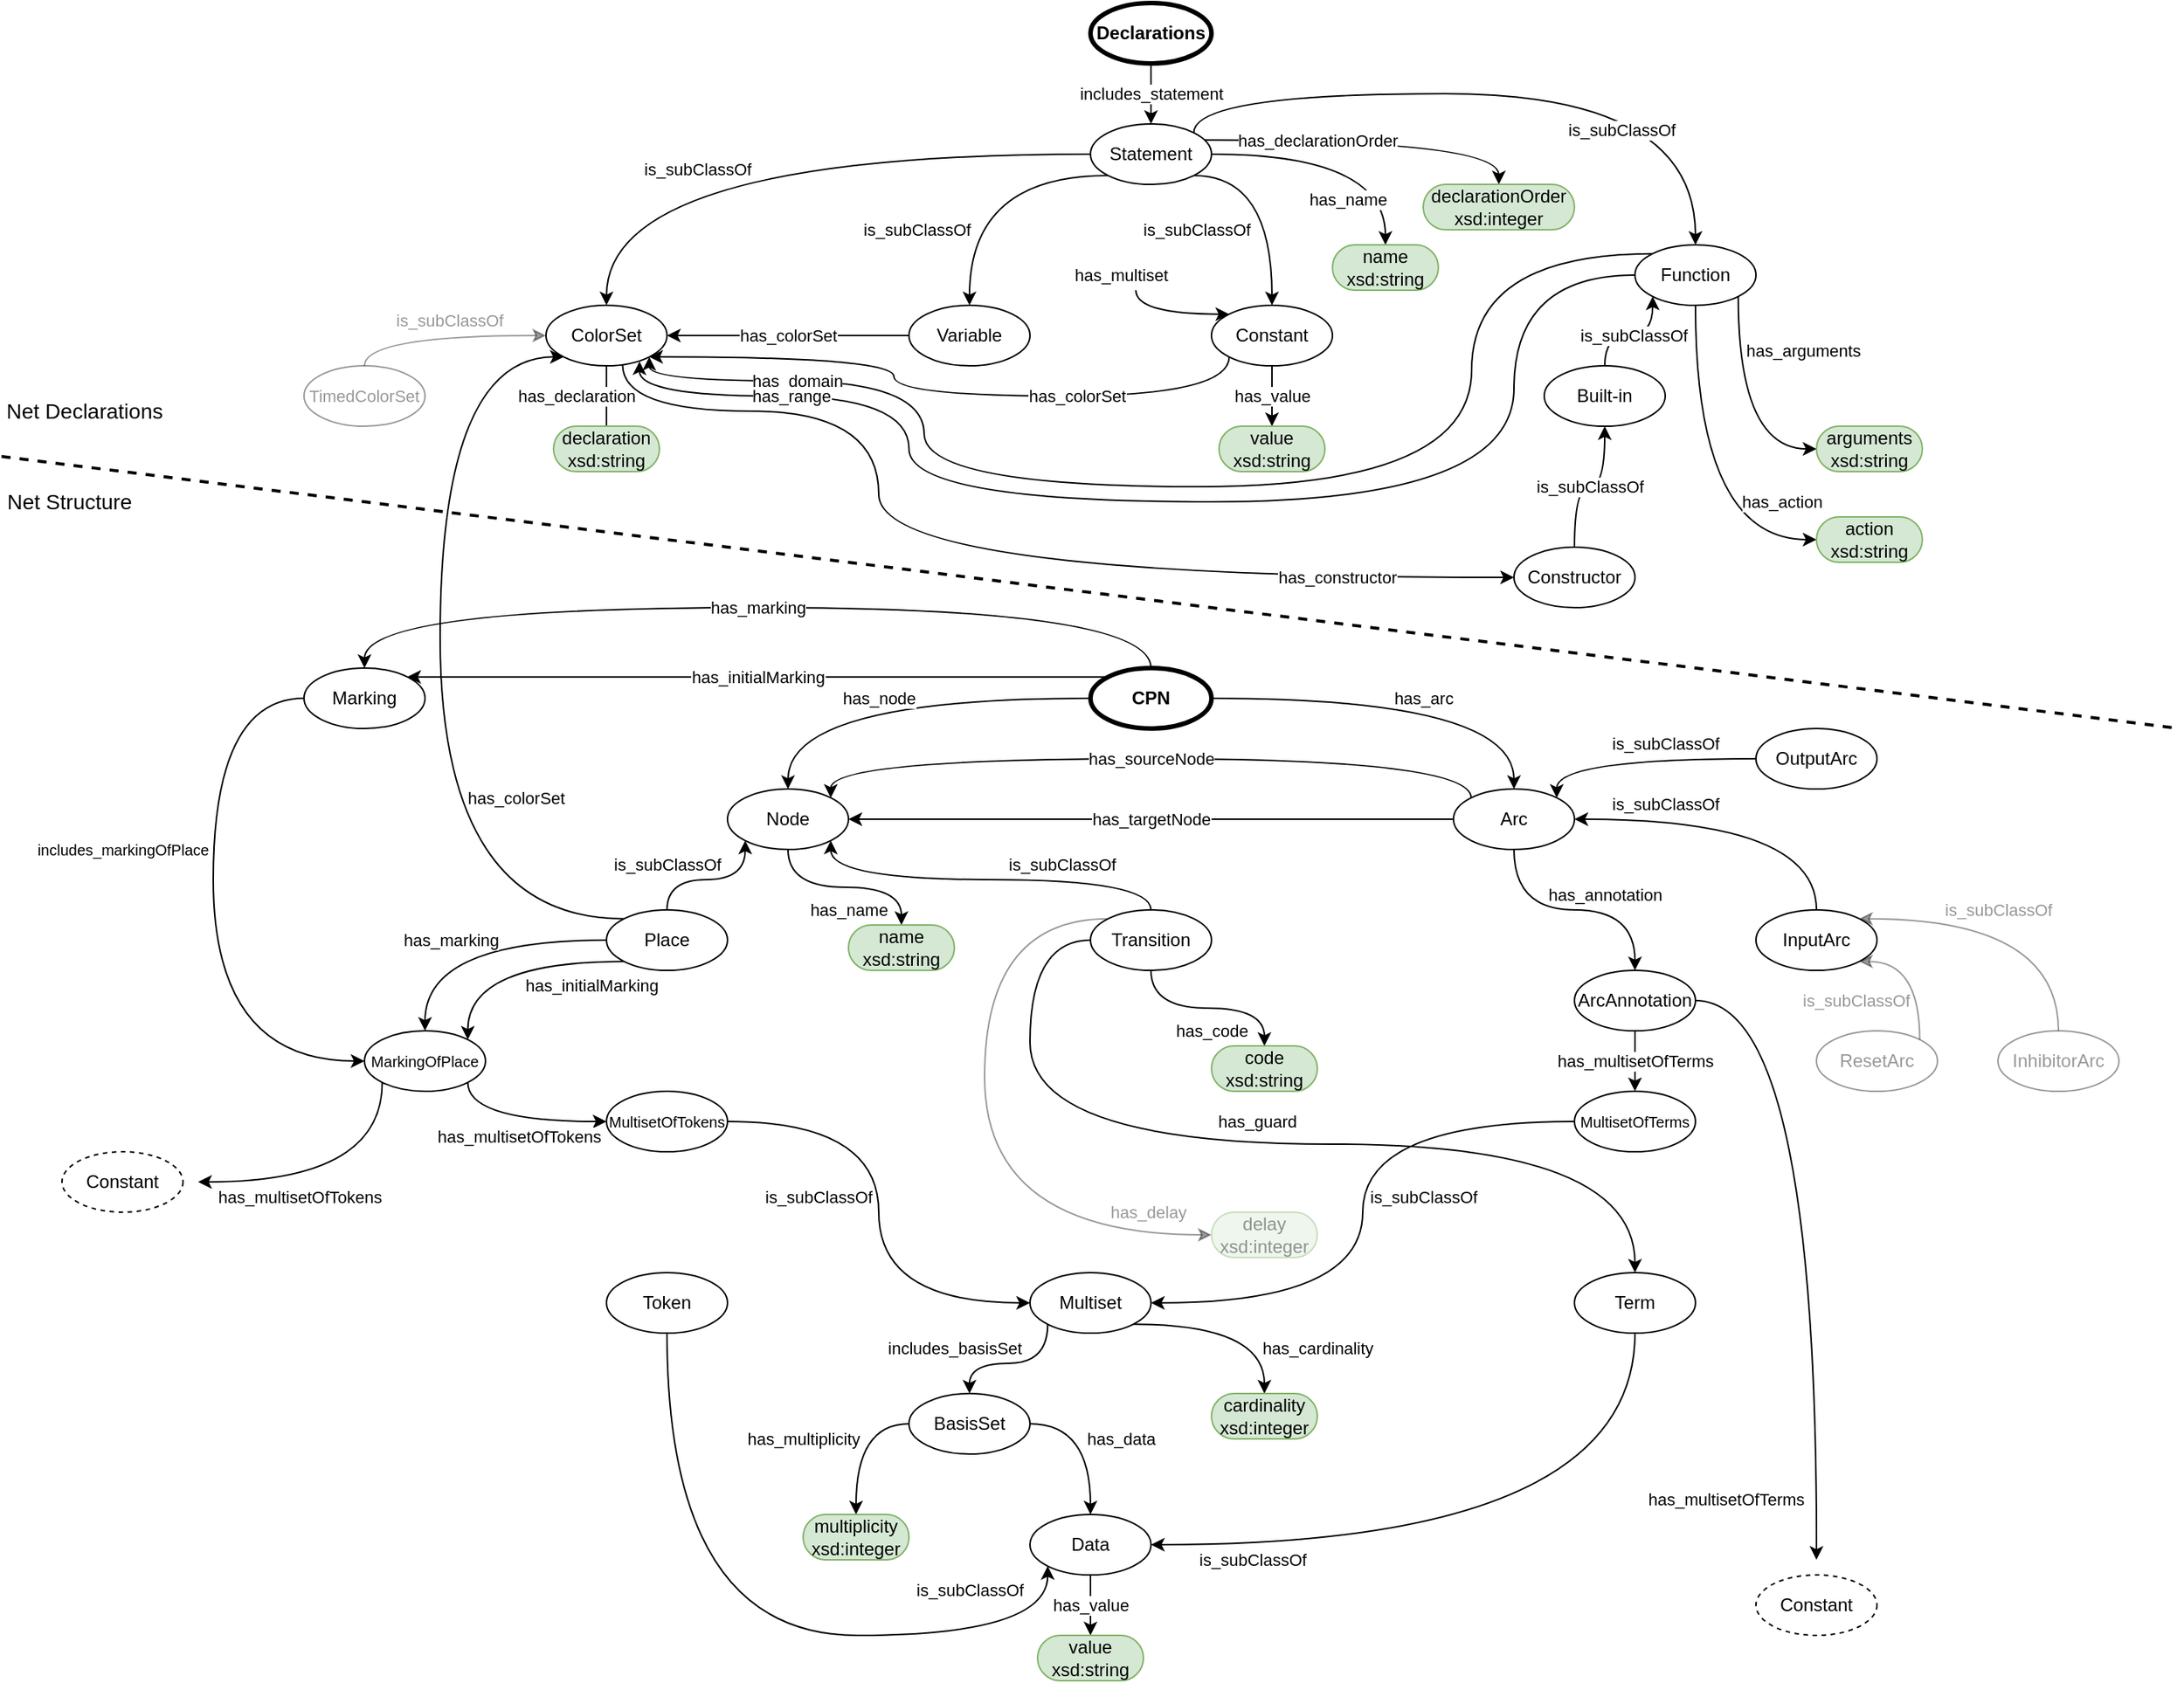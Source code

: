 <mxfile version="13.9.9" type="device" pages="2"><diagram id="FMaPEYe5SeWtsbIhdHPA" name="New [vol1]"><mxGraphModel dx="1822" dy="1622" grid="1" gridSize="10" guides="1" tooltips="1" connect="1" arrows="1" fold="1" page="0" pageScale="1" pageWidth="850" pageHeight="1100" math="0" shadow="0"><root><mxCell id="eQdBPCVskSUAz0Dk_RhD-0"/><mxCell id="eQdBPCVskSUAz0Dk_RhD-1" parent="eQdBPCVskSUAz0Dk_RhD-0"/><mxCell id="7bsHXCkHYmXReVLkoX-s-5" value="has_node" style="edgeStyle=orthogonalEdgeStyle;curved=1;rounded=0;orthogonalLoop=1;jettySize=auto;html=1;exitX=0;exitY=0.5;exitDx=0;exitDy=0;" parent="eQdBPCVskSUAz0Dk_RhD-1" source="iVMv4dOUptDYBM6sn0s7-0" target="7bsHXCkHYmXReVLkoX-s-0" edge="1"><mxGeometry x="0.077" relative="1" as="geometry"><mxPoint as="offset"/></mxGeometry></mxCell><mxCell id="7bsHXCkHYmXReVLkoX-s-6" value="has_arc" style="edgeStyle=orthogonalEdgeStyle;curved=1;rounded=0;orthogonalLoop=1;jettySize=auto;html=1;exitX=1;exitY=0.5;exitDx=0;exitDy=0;" parent="eQdBPCVskSUAz0Dk_RhD-1" source="iVMv4dOUptDYBM6sn0s7-0" target="7bsHXCkHYmXReVLkoX-s-3" edge="1"><mxGeometry x="0.077" relative="1" as="geometry"><mxPoint as="offset"/></mxGeometry></mxCell><mxCell id="7bsHXCkHYmXReVLkoX-s-11" value="has_marking" style="edgeStyle=orthogonalEdgeStyle;curved=1;rounded=0;orthogonalLoop=1;jettySize=auto;html=1;exitX=0.5;exitY=0;exitDx=0;exitDy=0;entryX=0.5;entryY=0;entryDx=0;entryDy=0;" parent="eQdBPCVskSUAz0Dk_RhD-1" source="iVMv4dOUptDYBM6sn0s7-0" target="RIPR5BMcfcGcLKXkYBEc-0" edge="1"><mxGeometry relative="1" as="geometry"><Array as="points"><mxPoint x="560" y="-80"/><mxPoint x="40" y="-80"/></Array></mxGeometry></mxCell><mxCell id="7bsHXCkHYmXReVLkoX-s-12" value="has_initialMarking" style="edgeStyle=orthogonalEdgeStyle;curved=1;rounded=0;orthogonalLoop=1;jettySize=auto;html=1;exitX=0;exitY=0;exitDx=0;exitDy=0;entryX=1;entryY=0;entryDx=0;entryDy=0;" parent="eQdBPCVskSUAz0Dk_RhD-1" source="iVMv4dOUptDYBM6sn0s7-0" target="RIPR5BMcfcGcLKXkYBEc-0" edge="1"><mxGeometry relative="1" as="geometry"><mxPoint as="offset"/></mxGeometry></mxCell><mxCell id="iVMv4dOUptDYBM6sn0s7-0" value="CPN" style="ellipse;whiteSpace=wrap;html=1;strokeWidth=3;fontStyle=1" parent="eQdBPCVskSUAz0Dk_RhD-1" vertex="1"><mxGeometry x="520" y="-40" width="80" height="40" as="geometry"/></mxCell><mxCell id="yJYelbtorcE7vtgJpjnT-4" value="includes_markingOfPlace" style="edgeStyle=orthogonalEdgeStyle;curved=1;rounded=0;orthogonalLoop=1;jettySize=auto;html=1;exitX=0;exitY=0.5;exitDx=0;exitDy=0;entryX=0;entryY=0.5;entryDx=0;entryDy=0;fontSize=10;" parent="eQdBPCVskSUAz0Dk_RhD-1" source="RIPR5BMcfcGcLKXkYBEc-0" target="yJYelbtorcE7vtgJpjnT-0" edge="1"><mxGeometry x="-0.2" y="-60" relative="1" as="geometry"><Array as="points"><mxPoint x="-60" y="-20"/><mxPoint x="-60" y="220"/></Array><mxPoint as="offset"/></mxGeometry></mxCell><mxCell id="RIPR5BMcfcGcLKXkYBEc-0" value="Marking" style="ellipse;whiteSpace=wrap;html=1;" parent="eQdBPCVskSUAz0Dk_RhD-1" vertex="1"><mxGeometry y="-40" width="80" height="40" as="geometry"/></mxCell><mxCell id="7bsHXCkHYmXReVLkoX-s-0" value="Node" style="ellipse;whiteSpace=wrap;html=1;" parent="eQdBPCVskSUAz0Dk_RhD-1" vertex="1"><mxGeometry x="280" y="40" width="80" height="40" as="geometry"/></mxCell><mxCell id="7bsHXCkHYmXReVLkoX-s-7" value="is_subClassOf" style="edgeStyle=orthogonalEdgeStyle;curved=1;rounded=0;orthogonalLoop=1;jettySize=auto;html=1;exitX=0.5;exitY=0;exitDx=0;exitDy=0;entryX=0;entryY=1;entryDx=0;entryDy=0;" parent="eQdBPCVskSUAz0Dk_RhD-1" source="7bsHXCkHYmXReVLkoX-s-1" target="7bsHXCkHYmXReVLkoX-s-0" edge="1"><mxGeometry x="-0.59" y="10" relative="1" as="geometry"><mxPoint as="offset"/></mxGeometry></mxCell><mxCell id="yJYelbtorcE7vtgJpjnT-1" value="has_marking" style="edgeStyle=orthogonalEdgeStyle;curved=1;rounded=0;orthogonalLoop=1;jettySize=auto;html=1;exitX=0;exitY=0.5;exitDx=0;exitDy=0;entryX=0.5;entryY=0;entryDx=0;entryDy=0;fontSize=11;" parent="eQdBPCVskSUAz0Dk_RhD-1" source="7bsHXCkHYmXReVLkoX-s-1" target="yJYelbtorcE7vtgJpjnT-0" edge="1"><mxGeometry x="0.143" relative="1" as="geometry"><mxPoint as="offset"/></mxGeometry></mxCell><mxCell id="yJYelbtorcE7vtgJpjnT-3" value="has_initialMarking" style="edgeStyle=orthogonalEdgeStyle;curved=1;rounded=0;orthogonalLoop=1;jettySize=auto;html=1;exitX=0;exitY=1;exitDx=0;exitDy=0;entryX=1;entryY=0;entryDx=0;entryDy=0;fontSize=11;" parent="eQdBPCVskSUAz0Dk_RhD-1" source="7bsHXCkHYmXReVLkoX-s-1" target="yJYelbtorcE7vtgJpjnT-0" edge="1"><mxGeometry x="-0.72" y="16" relative="1" as="geometry"><Array as="points"><mxPoint x="108" y="154"/></Array><mxPoint as="offset"/></mxGeometry></mxCell><mxCell id="F0RvuBdcTHTkYMkXrDRS-8" value="has_name" style="edgeStyle=orthogonalEdgeStyle;curved=1;rounded=0;orthogonalLoop=1;jettySize=auto;html=1;exitX=0.5;exitY=1;exitDx=0;exitDy=0;fontSize=11;" parent="eQdBPCVskSUAz0Dk_RhD-1" source="7bsHXCkHYmXReVLkoX-s-0" target="SGXakMwIryOOkBDVzMWj-0" edge="1"><mxGeometry x="0.04" y="-15" relative="1" as="geometry"><mxPoint as="offset"/></mxGeometry></mxCell><mxCell id="NHsfy-MB3YykUnHplh1B-3" style="edgeStyle=orthogonalEdgeStyle;curved=1;rounded=0;orthogonalLoop=1;jettySize=auto;html=1;exitX=0;exitY=0;exitDx=0;exitDy=0;entryX=0;entryY=1;entryDx=0;entryDy=0;fontSize=11;" parent="eQdBPCVskSUAz0Dk_RhD-1" source="7bsHXCkHYmXReVLkoX-s-1" target="1gOjjWT0vSMVLmIVaBhF-4" edge="1"><mxGeometry relative="1" as="geometry"><Array as="points"><mxPoint x="90" y="126"/><mxPoint x="90" y="-246"/></Array></mxGeometry></mxCell><mxCell id="NHsfy-MB3YykUnHplh1B-4" value="has_colorSet" style="edgeLabel;html=1;align=center;verticalAlign=middle;resizable=0;points=[];fontSize=11;" parent="NHsfy-MB3YykUnHplh1B-3" vertex="1" connectable="0"><mxGeometry x="-0.459" y="-26" relative="1" as="geometry"><mxPoint x="24" y="-45.97" as="offset"/></mxGeometry></mxCell><mxCell id="7bsHXCkHYmXReVLkoX-s-1" value="Place" style="ellipse;whiteSpace=wrap;html=1;" parent="eQdBPCVskSUAz0Dk_RhD-1" vertex="1"><mxGeometry x="200" y="120" width="80" height="40" as="geometry"/></mxCell><mxCell id="7bsHXCkHYmXReVLkoX-s-8" value="is_subClassOf" style="edgeStyle=orthogonalEdgeStyle;curved=1;rounded=0;orthogonalLoop=1;jettySize=auto;html=1;exitX=0.5;exitY=0;exitDx=0;exitDy=0;entryX=1;entryY=1;entryDx=0;entryDy=0;" parent="eQdBPCVskSUAz0Dk_RhD-1" source="7bsHXCkHYmXReVLkoX-s-2" target="7bsHXCkHYmXReVLkoX-s-0" edge="1"><mxGeometry x="-0.385" y="-10" relative="1" as="geometry"><mxPoint as="offset"/></mxGeometry></mxCell><mxCell id="F0RvuBdcTHTkYMkXrDRS-3" value="has_code" style="edgeStyle=orthogonalEdgeStyle;curved=1;rounded=0;orthogonalLoop=1;jettySize=auto;html=1;exitX=0.5;exitY=1;exitDx=0;exitDy=0;entryX=0.5;entryY=0;entryDx=0;entryDy=0;fontSize=11;" parent="eQdBPCVskSUAz0Dk_RhD-1" source="7bsHXCkHYmXReVLkoX-s-2" target="F0RvuBdcTHTkYMkXrDRS-5" edge="1"><mxGeometry x="0.04" y="-15" relative="1" as="geometry"><mxPoint x="840" y="200" as="targetPoint"/><mxPoint as="offset"/></mxGeometry></mxCell><mxCell id="F0RvuBdcTHTkYMkXrDRS-11" value="has_guard" style="edgeStyle=orthogonalEdgeStyle;curved=1;rounded=0;orthogonalLoop=1;jettySize=auto;html=1;exitX=0;exitY=0.5;exitDx=0;exitDy=0;fontSize=11;entryX=0.5;entryY=0;entryDx=0;entryDy=0;" parent="eQdBPCVskSUAz0Dk_RhD-1" source="7bsHXCkHYmXReVLkoX-s-2" target="_90sBnPQpRnokrmG6yOh-13" edge="1"><mxGeometry x="-0.015" y="15" relative="1" as="geometry"><Array as="points"><mxPoint x="480" y="140"/><mxPoint x="480" y="275"/><mxPoint x="880" y="275"/></Array><mxPoint as="offset"/><mxPoint x="930" y="350" as="targetPoint"/></mxGeometry></mxCell><mxCell id="F0RvuBdcTHTkYMkXrDRS-12" value="has_delay" style="edgeStyle=orthogonalEdgeStyle;curved=1;rounded=0;orthogonalLoop=1;jettySize=auto;html=1;exitX=0;exitY=0;exitDx=0;exitDy=0;entryX=0;entryY=0.5;entryDx=0;entryDy=0;fontSize=11;opacity=40;textOpacity=40;" parent="eQdBPCVskSUAz0Dk_RhD-1" source="7bsHXCkHYmXReVLkoX-s-2" target="WWETZfpY89CSiYoFqTgs-1" edge="1"><mxGeometry x="0.81" y="15" relative="1" as="geometry"><Array as="points"><mxPoint x="450" y="126"/><mxPoint x="450" y="335"/></Array><mxPoint as="offset"/></mxGeometry></mxCell><mxCell id="7bsHXCkHYmXReVLkoX-s-2" value="Transition" style="ellipse;whiteSpace=wrap;html=1;" parent="eQdBPCVskSUAz0Dk_RhD-1" vertex="1"><mxGeometry x="520" y="120" width="80" height="40" as="geometry"/></mxCell><mxCell id="7bsHXCkHYmXReVLkoX-s-9" value="has_targetNode" style="edgeStyle=orthogonalEdgeStyle;curved=1;rounded=0;orthogonalLoop=1;jettySize=auto;html=1;exitX=0;exitY=0.5;exitDx=0;exitDy=0;entryX=1;entryY=0.5;entryDx=0;entryDy=0;" parent="eQdBPCVskSUAz0Dk_RhD-1" source="7bsHXCkHYmXReVLkoX-s-3" target="7bsHXCkHYmXReVLkoX-s-0" edge="1"><mxGeometry relative="1" as="geometry"/></mxCell><mxCell id="7bsHXCkHYmXReVLkoX-s-10" value="has_sourceNode&lt;br&gt;" style="edgeStyle=orthogonalEdgeStyle;curved=1;rounded=0;orthogonalLoop=1;jettySize=auto;html=1;exitX=0;exitY=0;exitDx=0;exitDy=0;entryX=1;entryY=0;entryDx=0;entryDy=0;" parent="eQdBPCVskSUAz0Dk_RhD-1" source="7bsHXCkHYmXReVLkoX-s-3" target="7bsHXCkHYmXReVLkoX-s-0" edge="1"><mxGeometry relative="1" as="geometry"><Array as="points"><mxPoint x="772" y="20"/><mxPoint x="348" y="20"/></Array></mxGeometry></mxCell><mxCell id="8z_uf28I2opuPnXKsvlp-0" value="has_annotation" style="edgeStyle=orthogonalEdgeStyle;curved=1;rounded=0;orthogonalLoop=1;jettySize=auto;html=1;exitX=0.5;exitY=1;exitDx=0;exitDy=0;fontSize=11;entryX=0.5;entryY=0;entryDx=0;entryDy=0;" parent="eQdBPCVskSUAz0Dk_RhD-1" source="7bsHXCkHYmXReVLkoX-s-3" target="_90sBnPQpRnokrmG6yOh-17" edge="1"><mxGeometry x="0.25" y="10" relative="1" as="geometry"><mxPoint x="860" y="130" as="targetPoint"/><mxPoint as="offset"/></mxGeometry></mxCell><mxCell id="7bsHXCkHYmXReVLkoX-s-3" value="Arc" style="ellipse;whiteSpace=wrap;html=1;" parent="eQdBPCVskSUAz0Dk_RhD-1" vertex="1"><mxGeometry x="760" y="40" width="80" height="40" as="geometry"/></mxCell><mxCell id="V2ztEz_V71DicSGPlyrC-12" value="has_multisetOfTokens" style="edgeStyle=orthogonalEdgeStyle;curved=1;rounded=0;orthogonalLoop=1;jettySize=auto;html=1;exitX=0;exitY=1;exitDx=0;exitDy=0;fontSize=11;" parent="eQdBPCVskSUAz0Dk_RhD-1" source="yJYelbtorcE7vtgJpjnT-0" edge="1"><mxGeometry x="0.291" y="10" relative="1" as="geometry"><mxPoint x="-70" y="300" as="targetPoint"/><Array as="points"><mxPoint x="52" y="300"/></Array><mxPoint as="offset"/></mxGeometry></mxCell><mxCell id="_90sBnPQpRnokrmG6yOh-1" style="edgeStyle=orthogonalEdgeStyle;curved=1;rounded=0;orthogonalLoop=1;jettySize=auto;html=1;exitX=1;exitY=1;exitDx=0;exitDy=0;entryX=0;entryY=0.5;entryDx=0;entryDy=0;fontSize=11;" parent="eQdBPCVskSUAz0Dk_RhD-1" source="yJYelbtorcE7vtgJpjnT-0" target="_90sBnPQpRnokrmG6yOh-0" edge="1"><mxGeometry relative="1" as="geometry"><Array as="points"><mxPoint x="108" y="260"/></Array></mxGeometry></mxCell><mxCell id="_90sBnPQpRnokrmG6yOh-2" value="has_multisetOfTokens" style="edgeLabel;html=1;align=center;verticalAlign=middle;resizable=0;points=[];fontSize=11;" parent="_90sBnPQpRnokrmG6yOh-1" vertex="1" connectable="0"><mxGeometry x="-0.047" y="-2" relative="1" as="geometry"><mxPoint x="3" y="8" as="offset"/></mxGeometry></mxCell><mxCell id="yJYelbtorcE7vtgJpjnT-0" value="MarkingOfPlace" style="ellipse;whiteSpace=wrap;html=1;fontSize=10;" parent="eQdBPCVskSUAz0Dk_RhD-1" vertex="1"><mxGeometry x="40" y="200" width="80" height="40" as="geometry"/></mxCell><mxCell id="SGXakMwIryOOkBDVzMWj-0" value="name&lt;br&gt;xsd:string" style="rounded=1;whiteSpace=wrap;html=1;fontSize=12;arcSize=50;fillColor=#d5e8d4;strokeColor=#82b366;" parent="eQdBPCVskSUAz0Dk_RhD-1" vertex="1"><mxGeometry x="360" y="130" width="70" height="30" as="geometry"/></mxCell><mxCell id="WWETZfpY89CSiYoFqTgs-1" value="delay&lt;br&gt;xsd:integer" style="rounded=1;whiteSpace=wrap;html=1;fontSize=12;arcSize=50;fillColor=#d5e8d4;strokeColor=#82b366;opacity=40;textOpacity=40;" parent="eQdBPCVskSUAz0Dk_RhD-1" vertex="1"><mxGeometry x="600" y="320" width="70" height="30" as="geometry"/></mxCell><mxCell id="F0RvuBdcTHTkYMkXrDRS-5" value="code&lt;br&gt;xsd:string" style="rounded=1;whiteSpace=wrap;html=1;fontSize=12;arcSize=50;fillColor=#d5e8d4;strokeColor=#82b366;" parent="eQdBPCVskSUAz0Dk_RhD-1" vertex="1"><mxGeometry x="600" y="210" width="70" height="30" as="geometry"/></mxCell><mxCell id="1lyVc3U3ydyyL129J_f9-8" style="edgeStyle=orthogonalEdgeStyle;curved=1;rounded=0;orthogonalLoop=1;jettySize=auto;html=1;exitX=0.5;exitY=0;exitDx=0;exitDy=0;entryX=1;entryY=0.5;entryDx=0;entryDy=0;fontSize=11;" parent="eQdBPCVskSUAz0Dk_RhD-1" source="8z_uf28I2opuPnXKsvlp-1" target="7bsHXCkHYmXReVLkoX-s-3" edge="1"><mxGeometry relative="1" as="geometry"><Array as="points"><mxPoint x="1000" y="60"/></Array></mxGeometry></mxCell><mxCell id="1lyVc3U3ydyyL129J_f9-9" value="&lt;span style=&quot;font-family: &amp;#34;helvetica&amp;#34;&quot;&gt;is_subClassOf&lt;/span&gt;" style="edgeLabel;html=1;align=center;verticalAlign=middle;resizable=0;points=[];fontSize=11;" parent="1lyVc3U3ydyyL129J_f9-8" vertex="1" connectable="0"><mxGeometry x="-0.047" y="15" relative="1" as="geometry"><mxPoint x="-55.0" y="-25" as="offset"/></mxGeometry></mxCell><mxCell id="8z_uf28I2opuPnXKsvlp-1" value="InputArc" style="ellipse;whiteSpace=wrap;html=1;" parent="eQdBPCVskSUAz0Dk_RhD-1" vertex="1"><mxGeometry x="960" y="120" width="80" height="40" as="geometry"/></mxCell><mxCell id="1lyVc3U3ydyyL129J_f9-15" style="edgeStyle=orthogonalEdgeStyle;curved=1;rounded=0;orthogonalLoop=1;jettySize=auto;html=1;exitX=0;exitY=0.5;exitDx=0;exitDy=0;entryX=1;entryY=0;entryDx=0;entryDy=0;fontSize=11;" parent="eQdBPCVskSUAz0Dk_RhD-1" source="fq_LVkSvgUKiW8tYZykV-0" target="7bsHXCkHYmXReVLkoX-s-3" edge="1"><mxGeometry relative="1" as="geometry"><Array as="points"><mxPoint x="828" y="20"/></Array></mxGeometry></mxCell><mxCell id="1lyVc3U3ydyyL129J_f9-17" value="&lt;span style=&quot;font-family: &amp;#34;helvetica&amp;#34;&quot;&gt;is_subClassOf&lt;/span&gt;" style="edgeLabel;html=1;align=center;verticalAlign=middle;resizable=0;points=[];fontSize=11;" parent="1lyVc3U3ydyyL129J_f9-15" vertex="1" connectable="0"><mxGeometry x="0.237" y="10" relative="1" as="geometry"><mxPoint x="37" y="-20" as="offset"/></mxGeometry></mxCell><mxCell id="fq_LVkSvgUKiW8tYZykV-0" value="OutputArc" style="ellipse;whiteSpace=wrap;html=1;" parent="eQdBPCVskSUAz0Dk_RhD-1" vertex="1"><mxGeometry x="960" width="80" height="40" as="geometry"/></mxCell><mxCell id="1lyVc3U3ydyyL129J_f9-10" style="edgeStyle=orthogonalEdgeStyle;curved=1;rounded=0;orthogonalLoop=1;jettySize=auto;html=1;exitX=0.5;exitY=0;exitDx=0;exitDy=0;entryX=1;entryY=0;entryDx=0;entryDy=0;fontSize=11;opacity=40;" parent="eQdBPCVskSUAz0Dk_RhD-1" source="fq_LVkSvgUKiW8tYZykV-1" target="8z_uf28I2opuPnXKsvlp-1" edge="1"><mxGeometry relative="1" as="geometry"><Array as="points"><mxPoint x="1160" y="126"/></Array></mxGeometry></mxCell><mxCell id="1lyVc3U3ydyyL129J_f9-11" value="&lt;span style=&quot;font-family: &amp;#34;helvetica&amp;#34;&quot;&gt;is_subClassOf&lt;/span&gt;" style="edgeLabel;html=1;align=center;verticalAlign=middle;resizable=0;points=[];fontSize=11;textOpacity=40;" parent="1lyVc3U3ydyyL129J_f9-10" vertex="1" connectable="0"><mxGeometry x="0.06" y="15" relative="1" as="geometry"><mxPoint x="-5.1" y="-20.89" as="offset"/></mxGeometry></mxCell><mxCell id="fq_LVkSvgUKiW8tYZykV-1" value="InhibitorArc" style="ellipse;whiteSpace=wrap;html=1;textOpacity=40;opacity=40;" parent="eQdBPCVskSUAz0Dk_RhD-1" vertex="1"><mxGeometry x="1120" y="200" width="80" height="40" as="geometry"/></mxCell><mxCell id="1lyVc3U3ydyyL129J_f9-13" style="edgeStyle=orthogonalEdgeStyle;curved=1;rounded=0;orthogonalLoop=1;jettySize=auto;html=1;exitX=1;exitY=0;exitDx=0;exitDy=0;entryX=1;entryY=1;entryDx=0;entryDy=0;fontSize=11;opacity=40;" parent="eQdBPCVskSUAz0Dk_RhD-1" source="fq_LVkSvgUKiW8tYZykV-2" target="8z_uf28I2opuPnXKsvlp-1" edge="1"><mxGeometry relative="1" as="geometry"><Array as="points"><mxPoint x="1068" y="154"/></Array></mxGeometry></mxCell><mxCell id="1lyVc3U3ydyyL129J_f9-14" value="&lt;span style=&quot;font-family: &amp;#34;helvetica&amp;#34;&quot;&gt;is_subClassOf&lt;/span&gt;" style="edgeLabel;html=1;align=center;verticalAlign=middle;resizable=0;points=[];fontSize=11;textOpacity=40;" parent="1lyVc3U3ydyyL129J_f9-13" vertex="1" connectable="0"><mxGeometry x="0.192" relative="1" as="geometry"><mxPoint x="-40" y="25.9" as="offset"/></mxGeometry></mxCell><mxCell id="fq_LVkSvgUKiW8tYZykV-2" value="ResetArc" style="ellipse;whiteSpace=wrap;html=1;opacity=40;textOpacity=40;" parent="eQdBPCVskSUAz0Dk_RhD-1" vertex="1"><mxGeometry x="1000" y="200" width="80" height="40" as="geometry"/></mxCell><mxCell id="lU2WRDDT_CPAuRBRYvlv-0" style="edgeStyle=orthogonalEdgeStyle;rounded=0;orthogonalLoop=1;jettySize=auto;html=1;exitX=0;exitY=0.5;exitDx=0;exitDy=0;entryX=0.5;entryY=0;entryDx=0;entryDy=0;curved=1;" parent="eQdBPCVskSUAz0Dk_RhD-1" source="3A92WK4gRdr8dTbTkvii-0" target="1gOjjWT0vSMVLmIVaBhF-4" edge="1"><mxGeometry relative="1" as="geometry"/></mxCell><mxCell id="lU2WRDDT_CPAuRBRYvlv-9" value="is_subClassOf" style="edgeLabel;html=1;align=center;verticalAlign=middle;resizable=0;points=[];" parent="lU2WRDDT_CPAuRBRYvlv-0" vertex="1" connectable="0"><mxGeometry x="-0.029" y="13" relative="1" as="geometry"><mxPoint x="-56" y="-3" as="offset"/></mxGeometry></mxCell><mxCell id="lU2WRDDT_CPAuRBRYvlv-1" style="edgeStyle=orthogonalEdgeStyle;curved=1;rounded=0;orthogonalLoop=1;jettySize=auto;html=1;exitX=0;exitY=1;exitDx=0;exitDy=0;entryX=0.5;entryY=0;entryDx=0;entryDy=0;" parent="eQdBPCVskSUAz0Dk_RhD-1" source="3A92WK4gRdr8dTbTkvii-0" target="1gOjjWT0vSMVLmIVaBhF-6" edge="1"><mxGeometry relative="1" as="geometry"/></mxCell><mxCell id="lU2WRDDT_CPAuRBRYvlv-10" value="is_subClassOf" style="edgeLabel;html=1;align=center;verticalAlign=middle;resizable=0;points=[];" parent="lU2WRDDT_CPAuRBRYvlv-1" vertex="1" connectable="0"><mxGeometry x="0.426" y="12" relative="1" as="geometry"><mxPoint x="-47" y="0.62" as="offset"/></mxGeometry></mxCell><mxCell id="lU2WRDDT_CPAuRBRYvlv-2" style="edgeStyle=orthogonalEdgeStyle;curved=1;rounded=0;orthogonalLoop=1;jettySize=auto;html=1;exitX=1;exitY=1;exitDx=0;exitDy=0;entryX=0.5;entryY=0;entryDx=0;entryDy=0;" parent="eQdBPCVskSUAz0Dk_RhD-1" source="3A92WK4gRdr8dTbTkvii-0" target="1gOjjWT0vSMVLmIVaBhF-8" edge="1"><mxGeometry relative="1" as="geometry"><Array as="points"><mxPoint x="640" y="-366"/></Array></mxGeometry></mxCell><mxCell id="lU2WRDDT_CPAuRBRYvlv-11" value="is_subClassOf" style="edgeLabel;html=1;align=center;verticalAlign=middle;resizable=0;points=[];" parent="lU2WRDDT_CPAuRBRYvlv-2" vertex="1" connectable="0"><mxGeometry x="0.172" y="-9" relative="1" as="geometry"><mxPoint x="-41" y="6.62" as="offset"/></mxGeometry></mxCell><mxCell id="lU2WRDDT_CPAuRBRYvlv-3" style="edgeStyle=orthogonalEdgeStyle;curved=1;rounded=0;orthogonalLoop=1;jettySize=auto;html=1;exitX=1;exitY=0;exitDx=0;exitDy=0;entryX=0.5;entryY=0;entryDx=0;entryDy=0;" parent="eQdBPCVskSUAz0Dk_RhD-1" source="3A92WK4gRdr8dTbTkvii-0" target="1gOjjWT0vSMVLmIVaBhF-10" edge="1"><mxGeometry relative="1" as="geometry"><Array as="points"><mxPoint x="588" y="-420"/><mxPoint x="920" y="-420"/></Array></mxGeometry></mxCell><mxCell id="lU2WRDDT_CPAuRBRYvlv-8" value="is_subClassOf" style="edgeLabel;html=1;align=center;verticalAlign=middle;resizable=0;points=[];" parent="lU2WRDDT_CPAuRBRYvlv-3" vertex="1" connectable="0"><mxGeometry x="0.165" y="-30" relative="1" as="geometry"><mxPoint x="41.72" y="-5.89" as="offset"/></mxGeometry></mxCell><mxCell id="lU2WRDDT_CPAuRBRYvlv-7" value="has_name" style="edgeStyle=orthogonalEdgeStyle;curved=1;rounded=0;orthogonalLoop=1;jettySize=auto;html=1;exitX=1;exitY=0.5;exitDx=0;exitDy=0;entryX=0.5;entryY=0;entryDx=0;entryDy=0;" parent="eQdBPCVskSUAz0Dk_RhD-1" source="3A92WK4gRdr8dTbTkvii-0" target="lU2WRDDT_CPAuRBRYvlv-6" edge="1"><mxGeometry x="0.023" y="-30" relative="1" as="geometry"><mxPoint as="offset"/></mxGeometry></mxCell><mxCell id="_UnpqyGPKa77WWjPq-HD-1" value="has_declarationOrder" style="edgeStyle=orthogonalEdgeStyle;rounded=0;orthogonalLoop=1;jettySize=auto;html=1;exitX=0.943;exitY=0.267;exitDx=0;exitDy=0;entryX=0.5;entryY=0;entryDx=0;entryDy=0;curved=1;exitPerimeter=0;" parent="eQdBPCVskSUAz0Dk_RhD-1" source="3A92WK4gRdr8dTbTkvii-0" target="_UnpqyGPKa77WWjPq-HD-0" edge="1"><mxGeometry x="-0.334" relative="1" as="geometry"><mxPoint as="offset"/></mxGeometry></mxCell><mxCell id="3A92WK4gRdr8dTbTkvii-0" value="Statement" style="ellipse;whiteSpace=wrap;html=1;strokeWidth=1;fontStyle=0" parent="eQdBPCVskSUAz0Dk_RhD-1" vertex="1"><mxGeometry x="520" y="-400" width="80" height="40" as="geometry"/></mxCell><mxCell id="1lyVc3U3ydyyL129J_f9-5" style="edgeStyle=orthogonalEdgeStyle;curved=1;rounded=0;orthogonalLoop=1;jettySize=auto;html=1;exitX=0.5;exitY=1;exitDx=0;exitDy=0;fontSize=11;entryX=0.5;entryY=0;entryDx=0;entryDy=0;" parent="eQdBPCVskSUAz0Dk_RhD-1" source="1gOjjWT0vSMVLmIVaBhF-4" target="1lyVc3U3ydyyL129J_f9-1" edge="1"><mxGeometry relative="1" as="geometry"><Array as="points"><mxPoint x="200" y="-190"/><mxPoint x="200" y="-190"/></Array></mxGeometry></mxCell><mxCell id="1lyVc3U3ydyyL129J_f9-24" value="has_declaration" style="edgeLabel;html=1;align=center;verticalAlign=middle;resizable=0;points=[];fontSize=11;" parent="1lyVc3U3ydyyL129J_f9-5" vertex="1" connectable="0"><mxGeometry x="0.446" y="11" relative="1" as="geometry"><mxPoint x="-31" y="-23.33" as="offset"/></mxGeometry></mxCell><mxCell id="ybCF18Q_tBTu1rN9NDBV-3" value="has_constructor" style="edgeStyle=orthogonalEdgeStyle;curved=1;rounded=0;orthogonalLoop=1;jettySize=auto;html=1;exitX=0.633;exitY=0.983;exitDx=0;exitDy=0;entryX=0;entryY=0.5;entryDx=0;entryDy=0;exitPerimeter=0;" parent="eQdBPCVskSUAz0Dk_RhD-1" source="1gOjjWT0vSMVLmIVaBhF-4" target="ybCF18Q_tBTu1rN9NDBV-0" edge="1"><mxGeometry x="0.681" relative="1" as="geometry"><Array as="points"><mxPoint x="211" y="-210"/><mxPoint x="380" y="-210"/><mxPoint x="380" y="-100"/></Array><mxPoint as="offset"/></mxGeometry></mxCell><mxCell id="1gOjjWT0vSMVLmIVaBhF-4" value="ColorSet" style="ellipse;whiteSpace=wrap;html=1;" parent="eQdBPCVskSUAz0Dk_RhD-1" vertex="1"><mxGeometry x="160" y="-280" width="80" height="40" as="geometry"/></mxCell><mxCell id="1lyVc3U3ydyyL129J_f9-33" value="has_colorSet" style="edgeStyle=orthogonalEdgeStyle;curved=1;rounded=0;orthogonalLoop=1;jettySize=auto;html=1;exitX=0;exitY=0.5;exitDx=0;exitDy=0;entryX=1;entryY=0.5;entryDx=0;entryDy=0;fontSize=11;" parent="eQdBPCVskSUAz0Dk_RhD-1" source="1gOjjWT0vSMVLmIVaBhF-6" target="1gOjjWT0vSMVLmIVaBhF-4" edge="1"><mxGeometry relative="1" as="geometry"/></mxCell><mxCell id="1gOjjWT0vSMVLmIVaBhF-6" value="Variable" style="ellipse;whiteSpace=wrap;html=1;" parent="eQdBPCVskSUAz0Dk_RhD-1" vertex="1"><mxGeometry x="400" y="-280" width="80" height="40" as="geometry"/></mxCell><mxCell id="r1z3doPT1DztuLpPvjGA-8" style="edgeStyle=orthogonalEdgeStyle;curved=1;rounded=0;orthogonalLoop=1;jettySize=auto;html=1;exitX=0;exitY=1;exitDx=0;exitDy=0;entryX=1;entryY=1;entryDx=0;entryDy=0;" parent="eQdBPCVskSUAz0Dk_RhD-1" source="1gOjjWT0vSMVLmIVaBhF-8" target="1gOjjWT0vSMVLmIVaBhF-4" edge="1"><mxGeometry relative="1" as="geometry"><Array as="points"><mxPoint x="612" y="-220"/><mxPoint x="390" y="-220"/><mxPoint x="390" y="-246"/></Array></mxGeometry></mxCell><mxCell id="r1z3doPT1DztuLpPvjGA-9" value="has_colorSet" style="edgeLabel;html=1;align=center;verticalAlign=middle;resizable=0;points=[];" parent="r1z3doPT1DztuLpPvjGA-8" vertex="1" connectable="0"><mxGeometry x="0.593" y="2" relative="1" as="geometry"><mxPoint x="193.38" y="23.88" as="offset"/></mxGeometry></mxCell><mxCell id="1gOjjWT0vSMVLmIVaBhF-8" value="Constant" style="ellipse;whiteSpace=wrap;html=1;" parent="eQdBPCVskSUAz0Dk_RhD-1" vertex="1"><mxGeometry x="600" y="-280" width="80" height="40" as="geometry"/></mxCell><mxCell id="H5axLY_6jMNGVnj6YkOH-1" style="edgeStyle=orthogonalEdgeStyle;curved=1;rounded=0;orthogonalLoop=1;jettySize=auto;html=1;exitX=0.5;exitY=1;exitDx=0;exitDy=0;entryX=0;entryY=0.5;entryDx=0;entryDy=0;fontSize=11;" parent="eQdBPCVskSUAz0Dk_RhD-1" source="1gOjjWT0vSMVLmIVaBhF-10" target="H5axLY_6jMNGVnj6YkOH-0" edge="1"><mxGeometry relative="1" as="geometry"><Array as="points"><mxPoint x="920" y="-125"/></Array></mxGeometry></mxCell><mxCell id="H5axLY_6jMNGVnj6YkOH-2" value="has_action" style="edgeLabel;html=1;align=center;verticalAlign=middle;resizable=0;points=[];fontSize=11;" parent="H5axLY_6jMNGVnj6YkOH-1" vertex="1" connectable="0"><mxGeometry x="0.723" y="3" relative="1" as="geometry"><mxPoint x="9" y="-22" as="offset"/></mxGeometry></mxCell><mxCell id="r1z3doPT1DztuLpPvjGA-4" style="edgeStyle=orthogonalEdgeStyle;curved=1;rounded=0;orthogonalLoop=1;jettySize=auto;html=1;entryX=1;entryY=1;entryDx=0;entryDy=0;exitX=0;exitY=0;exitDx=0;exitDy=0;" parent="eQdBPCVskSUAz0Dk_RhD-1" source="1gOjjWT0vSMVLmIVaBhF-10" target="1gOjjWT0vSMVLmIVaBhF-4" edge="1"><mxGeometry relative="1" as="geometry"><Array as="points"><mxPoint x="772" y="-314"/><mxPoint x="772" y="-160"/><mxPoint x="410" y="-160"/><mxPoint x="410" y="-230"/><mxPoint x="228" y="-230"/></Array></mxGeometry></mxCell><mxCell id="r1z3doPT1DztuLpPvjGA-6" value="has_domain" style="edgeLabel;html=1;align=center;verticalAlign=middle;resizable=0;points=[];" parent="r1z3doPT1DztuLpPvjGA-4" vertex="1" connectable="0"><mxGeometry x="0.744" y="8" relative="1" as="geometry"><mxPoint x="-2.75" y="-8.03" as="offset"/></mxGeometry></mxCell><mxCell id="r1z3doPT1DztuLpPvjGA-5" style="edgeStyle=orthogonalEdgeStyle;curved=1;rounded=0;orthogonalLoop=1;jettySize=auto;html=1;exitX=0;exitY=0.5;exitDx=0;exitDy=0;entryX=0.773;entryY=0.927;entryDx=0;entryDy=0;entryPerimeter=0;" parent="eQdBPCVskSUAz0Dk_RhD-1" source="1gOjjWT0vSMVLmIVaBhF-10" target="1gOjjWT0vSMVLmIVaBhF-4" edge="1"><mxGeometry relative="1" as="geometry"><Array as="points"><mxPoint x="800" y="-300"/><mxPoint x="800" y="-150"/><mxPoint x="400" y="-150"/><mxPoint x="400" y="-220"/><mxPoint x="222" y="-220"/></Array></mxGeometry></mxCell><mxCell id="r1z3doPT1DztuLpPvjGA-7" value="has_range" style="edgeLabel;html=1;align=center;verticalAlign=middle;resizable=0;points=[];" parent="r1z3doPT1DztuLpPvjGA-5" vertex="1" connectable="0"><mxGeometry x="0.767" y="-1" relative="1" as="geometry"><mxPoint x="17.86" y="0.97" as="offset"/></mxGeometry></mxCell><mxCell id="1gOjjWT0vSMVLmIVaBhF-10" value="Function" style="ellipse;whiteSpace=wrap;html=1;" parent="eQdBPCVskSUAz0Dk_RhD-1" vertex="1"><mxGeometry x="880" y="-320" width="80" height="40" as="geometry"/></mxCell><mxCell id="1lyVc3U3ydyyL129J_f9-1" value="declaration&lt;br&gt;xsd:string" style="rounded=1;whiteSpace=wrap;html=1;fontSize=12;arcSize=50;fillColor=#d5e8d4;strokeColor=#82b366;" parent="eQdBPCVskSUAz0Dk_RhD-1" vertex="1"><mxGeometry x="165" y="-200" width="70" height="30" as="geometry"/></mxCell><mxCell id="1lyVc3U3ydyyL129J_f9-7" style="edgeStyle=orthogonalEdgeStyle;curved=1;rounded=0;orthogonalLoop=1;jettySize=auto;html=1;exitX=0.5;exitY=0;exitDx=0;exitDy=0;entryX=0;entryY=0.5;entryDx=0;entryDy=0;fontSize=11;opacity=40;" parent="eQdBPCVskSUAz0Dk_RhD-1" source="1lyVc3U3ydyyL129J_f9-3" target="1gOjjWT0vSMVLmIVaBhF-4" edge="1"><mxGeometry relative="1" as="geometry"><Array as="points"><mxPoint x="40" y="-260"/></Array></mxGeometry></mxCell><mxCell id="1lyVc3U3ydyyL129J_f9-18" value="&lt;span style=&quot;font-family: &amp;#34;helvetica&amp;#34;&quot;&gt;is_subClassOf&lt;/span&gt;" style="edgeLabel;html=1;align=center;verticalAlign=middle;resizable=0;points=[];fontSize=11;textOpacity=40;" parent="1lyVc3U3ydyyL129J_f9-7" vertex="1" connectable="0"><mxGeometry x="0.128" y="-17" relative="1" as="geometry"><mxPoint x="-3" y="-27" as="offset"/></mxGeometry></mxCell><mxCell id="1lyVc3U3ydyyL129J_f9-3" value="TimedColorSet" style="ellipse;whiteSpace=wrap;html=1;fontSize=11;textOpacity=40;opacity=40;" parent="eQdBPCVskSUAz0Dk_RhD-1" vertex="1"><mxGeometry y="-240" width="80" height="40" as="geometry"/></mxCell><mxCell id="1lyVc3U3ydyyL129J_f9-29" style="edgeStyle=orthogonalEdgeStyle;curved=1;rounded=0;orthogonalLoop=1;jettySize=auto;html=1;exitX=0.5;exitY=1;exitDx=0;exitDy=0;entryX=0.5;entryY=0;entryDx=0;entryDy=0;fontSize=11;" parent="eQdBPCVskSUAz0Dk_RhD-1" source="1gOjjWT0vSMVLmIVaBhF-8" target="1lyVc3U3ydyyL129J_f9-32" edge="1"><mxGeometry relative="1" as="geometry"><mxPoint x="600" y="-260" as="sourcePoint"/><Array as="points"><mxPoint x="640" y="-210"/><mxPoint x="640" y="-210"/></Array></mxGeometry></mxCell><mxCell id="1lyVc3U3ydyyL129J_f9-30" value="has_value" style="edgeLabel;html=1;align=center;verticalAlign=middle;resizable=0;points=[];fontSize=11;" parent="1lyVc3U3ydyyL129J_f9-29" vertex="1" connectable="0"><mxGeometry x="0.656" y="3" relative="1" as="geometry"><mxPoint x="-3" y="-13" as="offset"/></mxGeometry></mxCell><mxCell id="1lyVc3U3ydyyL129J_f9-32" value="value&lt;br&gt;xsd:string" style="rounded=1;whiteSpace=wrap;html=1;fontSize=12;arcSize=50;fillColor=#d5e8d4;strokeColor=#82b366;" parent="eQdBPCVskSUAz0Dk_RhD-1" vertex="1"><mxGeometry x="605" y="-200" width="70" height="30" as="geometry"/></mxCell><mxCell id="1lyVc3U3ydyyL129J_f9-36" style="edgeStyle=orthogonalEdgeStyle;curved=1;rounded=0;orthogonalLoop=1;jettySize=auto;html=1;fontSize=11;entryX=0;entryY=0.5;entryDx=0;entryDy=0;exitX=1;exitY=1;exitDx=0;exitDy=0;" parent="eQdBPCVskSUAz0Dk_RhD-1" source="1gOjjWT0vSMVLmIVaBhF-10" target="1lyVc3U3ydyyL129J_f9-39" edge="1"><mxGeometry relative="1" as="geometry"><mxPoint x="830" y="-270" as="sourcePoint"/><Array as="points"><mxPoint x="948" y="-185"/></Array></mxGeometry></mxCell><mxCell id="1lyVc3U3ydyyL129J_f9-37" value="has_arguments" style="edgeLabel;html=1;align=center;verticalAlign=middle;resizable=0;points=[];fontSize=11;" parent="1lyVc3U3ydyyL129J_f9-36" vertex="1" connectable="0"><mxGeometry x="0.446" y="11" relative="1" as="geometry"><mxPoint x="32.52" y="-54" as="offset"/></mxGeometry></mxCell><mxCell id="1lyVc3U3ydyyL129J_f9-39" value="arguments&lt;br&gt;xsd:string" style="rounded=1;whiteSpace=wrap;html=1;fontSize=12;arcSize=50;fillColor=#d5e8d4;strokeColor=#82b366;" parent="eQdBPCVskSUAz0Dk_RhD-1" vertex="1"><mxGeometry x="1000" y="-200" width="70" height="30" as="geometry"/></mxCell><mxCell id="H5axLY_6jMNGVnj6YkOH-0" value="action&lt;br&gt;xsd:string" style="rounded=1;whiteSpace=wrap;html=1;fontSize=12;arcSize=50;fillColor=#d5e8d4;strokeColor=#82b366;" parent="eQdBPCVskSUAz0Dk_RhD-1" vertex="1"><mxGeometry x="1000" y="-140" width="70" height="30" as="geometry"/></mxCell><mxCell id="H5axLY_6jMNGVnj6YkOH-3" value="" style="endArrow=none;dashed=1;html=1;strokeWidth=2;fontSize=11;" parent="eQdBPCVskSUAz0Dk_RhD-1" edge="1"><mxGeometry width="50" height="50" relative="1" as="geometry"><mxPoint x="-200" y="-180" as="sourcePoint"/><mxPoint x="1240" as="targetPoint"/></mxGeometry></mxCell><mxCell id="UyLwHq-FQR2Gp2l9VmUs-0" value="Net Structure" style="text;html=1;strokeColor=none;fillColor=none;align=center;verticalAlign=middle;whiteSpace=wrap;rounded=0;fontSize=14;opacity=40;" parent="eQdBPCVskSUAz0Dk_RhD-1" vertex="1"><mxGeometry x="-200" y="-160" width="90" height="20" as="geometry"/></mxCell><mxCell id="NHsfy-MB3YykUnHplh1B-2" value="Net Declarations" style="text;html=1;strokeColor=none;fillColor=none;align=center;verticalAlign=middle;whiteSpace=wrap;rounded=0;fontSize=14;opacity=40;" parent="eQdBPCVskSUAz0Dk_RhD-1" vertex="1"><mxGeometry x="-200" y="-220" width="110" height="20" as="geometry"/></mxCell><mxCell id="V2ztEz_V71DicSGPlyrC-7" value="includes_basisSet" style="edgeStyle=orthogonalEdgeStyle;curved=1;rounded=0;orthogonalLoop=1;jettySize=auto;html=1;exitX=0;exitY=1;exitDx=0;exitDy=0;fontSize=11;" parent="eQdBPCVskSUAz0Dk_RhD-1" source="Sw2A8I9BrDBXxSl74LFV-0" target="V2ztEz_V71DicSGPlyrC-0" edge="1"><mxGeometry x="0.59" y="-14" relative="1" as="geometry"><mxPoint x="4" y="-10" as="offset"/></mxGeometry></mxCell><mxCell id="7lU9qt1GN0zvdun_assl-2" value="has_cardinality" style="edgeStyle=orthogonalEdgeStyle;curved=1;rounded=0;orthogonalLoop=1;jettySize=auto;html=1;exitX=1;exitY=1;exitDx=0;exitDy=0;entryX=0.5;entryY=0;entryDx=0;entryDy=0;fontSize=11;" parent="eQdBPCVskSUAz0Dk_RhD-1" source="Sw2A8I9BrDBXxSl74LFV-0" target="7lU9qt1GN0zvdun_assl-1" edge="1"><mxGeometry x="0.548" y="35" relative="1" as="geometry"><mxPoint as="offset"/></mxGeometry></mxCell><mxCell id="Sw2A8I9BrDBXxSl74LFV-0" value="Multiset" style="ellipse;whiteSpace=wrap;html=1;fontSize=12;" parent="eQdBPCVskSUAz0Dk_RhD-1" vertex="1"><mxGeometry x="480" y="360" width="80" height="40" as="geometry"/></mxCell><mxCell id="V2ztEz_V71DicSGPlyrC-5" value="has_data" style="edgeStyle=orthogonalEdgeStyle;curved=1;rounded=0;orthogonalLoop=1;jettySize=auto;html=1;exitX=1;exitY=0.5;exitDx=0;exitDy=0;fontSize=11;" parent="eQdBPCVskSUAz0Dk_RhD-1" source="V2ztEz_V71DicSGPlyrC-0" target="V2ztEz_V71DicSGPlyrC-3" edge="1"><mxGeometry x="-0.001" y="20" relative="1" as="geometry"><mxPoint as="offset"/></mxGeometry></mxCell><mxCell id="V2ztEz_V71DicSGPlyrC-6" value="has_multiplicity" style="edgeStyle=orthogonalEdgeStyle;curved=1;rounded=0;orthogonalLoop=1;jettySize=auto;html=1;exitX=0;exitY=0.5;exitDx=0;exitDy=0;fontSize=11;" parent="eQdBPCVskSUAz0Dk_RhD-1" source="V2ztEz_V71DicSGPlyrC-0" target="V2ztEz_V71DicSGPlyrC-1" edge="1"><mxGeometry x="-0.053" y="-35" relative="1" as="geometry"><mxPoint as="offset"/></mxGeometry></mxCell><mxCell id="V2ztEz_V71DicSGPlyrC-0" value="BasisSet" style="ellipse;whiteSpace=wrap;html=1;fontSize=12;" parent="eQdBPCVskSUAz0Dk_RhD-1" vertex="1"><mxGeometry x="400" y="440" width="80" height="40" as="geometry"/></mxCell><mxCell id="V2ztEz_V71DicSGPlyrC-1" value="multiplicity&lt;br&gt;xsd:integer" style="rounded=1;whiteSpace=wrap;html=1;fontSize=12;arcSize=50;fillColor=#d5e8d4;strokeColor=#82b366;" parent="eQdBPCVskSUAz0Dk_RhD-1" vertex="1"><mxGeometry x="330" y="520" width="70" height="30" as="geometry"/></mxCell><mxCell id="V2ztEz_V71DicSGPlyrC-2" value="&lt;font style=&quot;font-size: 11px ; line-height: 100%&quot;&gt;has_value&lt;/font&gt;" style="edgeStyle=orthogonalEdgeStyle;curved=1;rounded=0;orthogonalLoop=1;jettySize=auto;html=1;exitX=0.5;exitY=1;exitDx=0;exitDy=0;fontSize=11;" parent="eQdBPCVskSUAz0Dk_RhD-1" source="V2ztEz_V71DicSGPlyrC-3" target="V2ztEz_V71DicSGPlyrC-4" edge="1"><mxGeometry relative="1" as="geometry"><mxPoint as="offset"/></mxGeometry></mxCell><mxCell id="V2ztEz_V71DicSGPlyrC-3" value="Data" style="ellipse;whiteSpace=wrap;html=1;fontSize=12;" parent="eQdBPCVskSUAz0Dk_RhD-1" vertex="1"><mxGeometry x="480" y="520" width="80" height="40" as="geometry"/></mxCell><mxCell id="V2ztEz_V71DicSGPlyrC-4" value="value&lt;br&gt;xsd:string" style="rounded=1;whiteSpace=wrap;html=1;fontSize=12;arcSize=50;fillColor=#d5e8d4;strokeColor=#82b366;" parent="eQdBPCVskSUAz0Dk_RhD-1" vertex="1"><mxGeometry x="485" y="600" width="70" height="30" as="geometry"/></mxCell><mxCell id="V2ztEz_V71DicSGPlyrC-15" value="Constant" style="ellipse;whiteSpace=wrap;html=1;dashed=1;" parent="eQdBPCVskSUAz0Dk_RhD-1" vertex="1"><mxGeometry x="-160" y="280" width="80" height="40" as="geometry"/></mxCell><mxCell id="V2ztEz_V71DicSGPlyrC-18" value="has_multiset" style="edgeStyle=orthogonalEdgeStyle;curved=1;rounded=0;orthogonalLoop=1;jettySize=auto;html=1;fontSize=11;entryX=0;entryY=0;entryDx=0;entryDy=0;" parent="eQdBPCVskSUAz0Dk_RhD-1" target="1gOjjWT0vSMVLmIVaBhF-8" edge="1"><mxGeometry x="-1" y="-14" relative="1" as="geometry"><mxPoint x="650" y="-70" as="targetPoint"/><mxPoint x="550" y="-290" as="sourcePoint"/><Array as="points"><mxPoint x="550" y="-274"/></Array><mxPoint x="4" y="-10" as="offset"/></mxGeometry></mxCell><mxCell id="_90sBnPQpRnokrmG6yOh-5" style="edgeStyle=orthogonalEdgeStyle;curved=1;rounded=0;orthogonalLoop=1;jettySize=auto;html=1;exitX=1;exitY=0.5;exitDx=0;exitDy=0;entryX=0;entryY=0.5;entryDx=0;entryDy=0;fontSize=11;" parent="eQdBPCVskSUAz0Dk_RhD-1" source="_90sBnPQpRnokrmG6yOh-0" target="Sw2A8I9BrDBXxSl74LFV-0" edge="1"><mxGeometry relative="1" as="geometry"/></mxCell><mxCell id="_90sBnPQpRnokrmG6yOh-6" value="is_subClassOf" style="edgeLabel;html=1;align=center;verticalAlign=middle;resizable=0;points=[];fontSize=11;" parent="_90sBnPQpRnokrmG6yOh-5" vertex="1" connectable="0"><mxGeometry x="-0.069" y="2" relative="1" as="geometry"><mxPoint x="-42" y="1" as="offset"/></mxGeometry></mxCell><mxCell id="_90sBnPQpRnokrmG6yOh-0" value="MultisetOfTokens" style="ellipse;whiteSpace=wrap;html=1;fontSize=10;" parent="eQdBPCVskSUAz0Dk_RhD-1" vertex="1"><mxGeometry x="200" y="240" width="80" height="40" as="geometry"/></mxCell><mxCell id="_90sBnPQpRnokrmG6yOh-11" style="edgeStyle=orthogonalEdgeStyle;curved=1;rounded=0;orthogonalLoop=1;jettySize=auto;html=1;exitX=0.5;exitY=1;exitDx=0;exitDy=0;entryX=0;entryY=1;entryDx=0;entryDy=0;fontSize=11;" parent="eQdBPCVskSUAz0Dk_RhD-1" source="_90sBnPQpRnokrmG6yOh-10" target="V2ztEz_V71DicSGPlyrC-3" edge="1"><mxGeometry relative="1" as="geometry"><Array as="points"><mxPoint x="240" y="600"/><mxPoint x="492" y="600"/></Array></mxGeometry></mxCell><mxCell id="_90sBnPQpRnokrmG6yOh-12" value="is_subClassOf" style="edgeLabel;html=1;align=center;verticalAlign=middle;resizable=0;points=[];fontSize=11;" parent="_90sBnPQpRnokrmG6yOh-11" vertex="1" connectable="0"><mxGeometry x="0.105" y="7" relative="1" as="geometry"><mxPoint x="125.14" y="-23" as="offset"/></mxGeometry></mxCell><mxCell id="_90sBnPQpRnokrmG6yOh-10" value="Token" style="ellipse;whiteSpace=wrap;html=1;fontSize=12;" parent="eQdBPCVskSUAz0Dk_RhD-1" vertex="1"><mxGeometry x="200" y="360" width="80" height="40" as="geometry"/></mxCell><mxCell id="_90sBnPQpRnokrmG6yOh-15" style="edgeStyle=orthogonalEdgeStyle;curved=1;rounded=0;orthogonalLoop=1;jettySize=auto;html=1;exitX=0.5;exitY=1;exitDx=0;exitDy=0;entryX=1;entryY=0.5;entryDx=0;entryDy=0;fontSize=11;" parent="eQdBPCVskSUAz0Dk_RhD-1" source="_90sBnPQpRnokrmG6yOh-13" target="V2ztEz_V71DicSGPlyrC-3" edge="1"><mxGeometry relative="1" as="geometry"><Array as="points"><mxPoint x="880" y="540"/></Array></mxGeometry></mxCell><mxCell id="_90sBnPQpRnokrmG6yOh-16" value="is_subClassOf" style="edgeLabel;html=1;align=center;verticalAlign=middle;resizable=0;points=[];fontSize=11;" parent="_90sBnPQpRnokrmG6yOh-15" vertex="1" connectable="0"><mxGeometry x="0.56" y="-6" relative="1" as="geometry"><mxPoint x="-34" y="16" as="offset"/></mxGeometry></mxCell><mxCell id="_90sBnPQpRnokrmG6yOh-13" value="Term" style="ellipse;whiteSpace=wrap;html=1;fontSize=12;" parent="eQdBPCVskSUAz0Dk_RhD-1" vertex="1"><mxGeometry x="840" y="360" width="80" height="40" as="geometry"/></mxCell><mxCell id="_90sBnPQpRnokrmG6yOh-19" style="edgeStyle=orthogonalEdgeStyle;curved=1;rounded=0;orthogonalLoop=1;jettySize=auto;html=1;exitX=0;exitY=0.5;exitDx=0;exitDy=0;entryX=1;entryY=0.5;entryDx=0;entryDy=0;fontSize=11;" parent="eQdBPCVskSUAz0Dk_RhD-1" source="_90sBnPQpRnokrmG6yOh-14" target="Sw2A8I9BrDBXxSl74LFV-0" edge="1"><mxGeometry relative="1" as="geometry"/></mxCell><mxCell id="_90sBnPQpRnokrmG6yOh-20" value="is_subClassOf" style="edgeLabel;html=1;align=center;verticalAlign=middle;resizable=0;points=[];fontSize=11;" parent="_90sBnPQpRnokrmG6yOh-19" vertex="1" connectable="0"><mxGeometry x="-0.05" y="3" relative="1" as="geometry"><mxPoint x="37" as="offset"/></mxGeometry></mxCell><mxCell id="_90sBnPQpRnokrmG6yOh-14" value="MultisetOfTerms" style="ellipse;whiteSpace=wrap;html=1;fontSize=10;" parent="eQdBPCVskSUAz0Dk_RhD-1" vertex="1"><mxGeometry x="840" y="240" width="80" height="40" as="geometry"/></mxCell><mxCell id="_90sBnPQpRnokrmG6yOh-18" value="has_multisetOfTerms" style="edgeStyle=orthogonalEdgeStyle;curved=1;rounded=0;orthogonalLoop=1;jettySize=auto;html=1;exitX=0.5;exitY=1;exitDx=0;exitDy=0;fontSize=11;" parent="eQdBPCVskSUAz0Dk_RhD-1" source="_90sBnPQpRnokrmG6yOh-17" target="_90sBnPQpRnokrmG6yOh-14" edge="1"><mxGeometry relative="1" as="geometry"/></mxCell><mxCell id="_90sBnPQpRnokrmG6yOh-21" style="edgeStyle=orthogonalEdgeStyle;curved=1;rounded=0;orthogonalLoop=1;jettySize=auto;html=1;exitX=1;exitY=0.5;exitDx=0;exitDy=0;fontSize=11;" parent="eQdBPCVskSUAz0Dk_RhD-1" source="_90sBnPQpRnokrmG6yOh-17" edge="1"><mxGeometry relative="1" as="geometry"><mxPoint x="1000" y="550" as="targetPoint"/></mxGeometry></mxCell><mxCell id="_90sBnPQpRnokrmG6yOh-23" value="has_multisetOfTerms" style="edgeLabel;html=1;align=center;verticalAlign=middle;resizable=0;points=[];fontSize=11;" parent="_90sBnPQpRnokrmG6yOh-21" vertex="1" connectable="0"><mxGeometry x="0.809" relative="1" as="geometry"><mxPoint x="-60" y="3" as="offset"/></mxGeometry></mxCell><mxCell id="_90sBnPQpRnokrmG6yOh-17" value="ArcAnnotation" style="ellipse;whiteSpace=wrap;html=1;" parent="eQdBPCVskSUAz0Dk_RhD-1" vertex="1"><mxGeometry x="840" y="160" width="80" height="40" as="geometry"/></mxCell><mxCell id="_90sBnPQpRnokrmG6yOh-22" value="Constant" style="ellipse;whiteSpace=wrap;html=1;dashed=1;" parent="eQdBPCVskSUAz0Dk_RhD-1" vertex="1"><mxGeometry x="960" y="560" width="80" height="40" as="geometry"/></mxCell><mxCell id="7lU9qt1GN0zvdun_assl-1" value="cardinality&lt;br&gt;xsd:integer" style="rounded=1;whiteSpace=wrap;html=1;fontSize=12;arcSize=50;fillColor=#d5e8d4;strokeColor=#82b366;" parent="eQdBPCVskSUAz0Dk_RhD-1" vertex="1"><mxGeometry x="600" y="440" width="70" height="30" as="geometry"/></mxCell><mxCell id="lU2WRDDT_CPAuRBRYvlv-5" value="includes_statement" style="edgeStyle=orthogonalEdgeStyle;curved=1;rounded=0;orthogonalLoop=1;jettySize=auto;html=1;exitX=0.5;exitY=1;exitDx=0;exitDy=0;entryX=0.5;entryY=0;entryDx=0;entryDy=0;" parent="eQdBPCVskSUAz0Dk_RhD-1" source="lU2WRDDT_CPAuRBRYvlv-4" target="3A92WK4gRdr8dTbTkvii-0" edge="1"><mxGeometry relative="1" as="geometry"/></mxCell><mxCell id="lU2WRDDT_CPAuRBRYvlv-4" value="Declarations" style="ellipse;whiteSpace=wrap;html=1;strokeWidth=3;fontStyle=1" parent="eQdBPCVskSUAz0Dk_RhD-1" vertex="1"><mxGeometry x="520" y="-480" width="80" height="40" as="geometry"/></mxCell><mxCell id="lU2WRDDT_CPAuRBRYvlv-6" value="name&lt;br&gt;xsd:string" style="rounded=1;whiteSpace=wrap;html=1;fontSize=12;arcSize=50;fillColor=#d5e8d4;strokeColor=#82b366;" parent="eQdBPCVskSUAz0Dk_RhD-1" vertex="1"><mxGeometry x="680" y="-320" width="70" height="30" as="geometry"/></mxCell><mxCell id="ybCF18Q_tBTu1rN9NDBV-7" value="&lt;span style=&quot;color: rgb(0 , 0 , 0) ; font-family: &amp;#34;helvetica&amp;#34; ; font-size: 11px ; font-style: normal ; font-weight: 400 ; letter-spacing: normal ; text-align: center ; text-indent: 0px ; text-transform: none ; word-spacing: 0px ; background-color: rgb(255 , 255 , 255) ; display: inline ; float: none&quot;&gt;is_subClassOf&lt;/span&gt;" style="edgeStyle=orthogonalEdgeStyle;curved=1;rounded=0;orthogonalLoop=1;jettySize=auto;html=1;exitX=0.5;exitY=0;exitDx=0;exitDy=0;entryX=0.5;entryY=1;entryDx=0;entryDy=0;" parent="eQdBPCVskSUAz0Dk_RhD-1" source="ybCF18Q_tBTu1rN9NDBV-0" target="ybCF18Q_tBTu1rN9NDBV-4" edge="1"><mxGeometry relative="1" as="geometry"/></mxCell><mxCell id="ybCF18Q_tBTu1rN9NDBV-0" value="Constructor" style="ellipse;whiteSpace=wrap;html=1;" parent="eQdBPCVskSUAz0Dk_RhD-1" vertex="1"><mxGeometry x="800" y="-120" width="80" height="40" as="geometry"/></mxCell><mxCell id="ybCF18Q_tBTu1rN9NDBV-6" value="&lt;span style=&quot;color: rgb(0 , 0 , 0) ; font-family: &amp;#34;helvetica&amp;#34; ; font-size: 11px ; font-style: normal ; font-weight: 400 ; letter-spacing: normal ; text-align: center ; text-indent: 0px ; text-transform: none ; word-spacing: 0px ; background-color: rgb(255 , 255 , 255) ; display: inline ; float: none&quot;&gt;is_subClassOf&lt;/span&gt;" style="edgeStyle=orthogonalEdgeStyle;curved=1;rounded=0;orthogonalLoop=1;jettySize=auto;html=1;exitX=0.5;exitY=0;exitDx=0;exitDy=0;entryX=0;entryY=1;entryDx=0;entryDy=0;" parent="eQdBPCVskSUAz0Dk_RhD-1" source="ybCF18Q_tBTu1rN9NDBV-4" target="1gOjjWT0vSMVLmIVaBhF-10" edge="1"><mxGeometry relative="1" as="geometry"/></mxCell><mxCell id="ybCF18Q_tBTu1rN9NDBV-4" value="Built-in" style="ellipse;whiteSpace=wrap;html=1;" parent="eQdBPCVskSUAz0Dk_RhD-1" vertex="1"><mxGeometry x="820" y="-240" width="80" height="40" as="geometry"/></mxCell><mxCell id="_UnpqyGPKa77WWjPq-HD-0" value="declarationOrder&lt;br&gt;xsd:integer" style="rounded=1;whiteSpace=wrap;html=1;fontSize=12;arcSize=50;fillColor=#d5e8d4;strokeColor=#82b366;" parent="eQdBPCVskSUAz0Dk_RhD-1" vertex="1"><mxGeometry x="740" y="-360" width="100" height="30" as="geometry"/></mxCell></root></mxGraphModel></diagram><diagram id="YqsSpD-ZGbxgQb_p-_uV" name="New [vol2]"><mxGraphModel dx="1822" dy="1222" grid="1" gridSize="10" guides="1" tooltips="1" connect="1" arrows="1" fold="1" page="0" pageScale="1" pageWidth="850" pageHeight="1100" math="0" shadow="0"><root><mxCell id="i8Xnw-mOg1Gbn35nlzpo-0"/><mxCell id="i8Xnw-mOg1Gbn35nlzpo-1" parent="i8Xnw-mOg1Gbn35nlzpo-0"/><mxCell id="I0IBxzMA2k3987ZHDoj5-6" value="" style="rounded=1;whiteSpace=wrap;html=1;arcSize=50;dashed=1;fillColor=none;" parent="i8Xnw-mOg1Gbn35nlzpo-1" vertex="1"><mxGeometry x="-360" y="580" width="920" height="80" as="geometry"/></mxCell><mxCell id="eF_HJxxAfjQ065wOzR2x-2" value="Operator?" style="ellipse;whiteSpace=wrap;html=1;dashed=1;" parent="i8Xnw-mOg1Gbn35nlzpo-1" vertex="1"><mxGeometry x="840" y="-240" width="80" height="40" as="geometry"/></mxCell><mxCell id="eF_HJxxAfjQ065wOzR2x-3" value="Step?" style="ellipse;whiteSpace=wrap;html=1;dashed=1;" parent="i8Xnw-mOg1Gbn35nlzpo-1" vertex="1"><mxGeometry x="840" y="-80" width="80" height="40" as="geometry"/></mxCell><mxCell id="eF_HJxxAfjQ065wOzR2x-9" value="Multiset?" style="ellipse;whiteSpace=wrap;html=1;dashed=1;" parent="i8Xnw-mOg1Gbn35nlzpo-1" vertex="1"><mxGeometry x="520" y="-320" width="80" height="40" as="geometry"/></mxCell><mxCell id="eF_HJxxAfjQ065wOzR2x-4" value="OperatorEvaluation?" style="ellipse;whiteSpace=wrap;html=1;dashed=1;" parent="i8Xnw-mOg1Gbn35nlzpo-1" vertex="1"><mxGeometry x="240" y="500" width="80" height="40" as="geometry"/></mxCell><mxCell id="eF_HJxxAfjQ065wOzR2x-1" value="OperatorApplication?" style="ellipse;whiteSpace=wrap;html=1;dashed=1;" parent="i8Xnw-mOg1Gbn35nlzpo-1" vertex="1"><mxGeometry x="650" y="80" width="80" height="40" as="geometry"/></mxCell><mxCell id="a2-9Lx1s5Gxm94_q0mAd-0" value="has_node" style="edgeStyle=orthogonalEdgeStyle;curved=1;rounded=0;orthogonalLoop=1;jettySize=auto;html=1;exitX=0;exitY=0.5;exitDx=0;exitDy=0;entryX=0.5;entryY=0;entryDx=0;entryDy=0;" parent="i8Xnw-mOg1Gbn35nlzpo-1" source="AvhOI7_qyIjk-yXk1asI-0" target="E4ssUk-Cw1rfUnLDRAdE-0" edge="1"><mxGeometry relative="1" as="geometry"/></mxCell><mxCell id="a2-9Lx1s5Gxm94_q0mAd-1" value="has_arc" style="edgeStyle=orthogonalEdgeStyle;curved=1;rounded=0;orthogonalLoop=1;jettySize=auto;html=1;exitX=1;exitY=0.5;exitDx=0;exitDy=0;entryX=0.5;entryY=0;entryDx=0;entryDy=0;" parent="i8Xnw-mOg1Gbn35nlzpo-1" source="AvhOI7_qyIjk-yXk1asI-0" target="E4ssUk-Cw1rfUnLDRAdE-1" edge="1"><mxGeometry relative="1" as="geometry"/></mxCell><mxCell id="uu58gybbffKO-rdt2h3q-0" value="has_initialMarking" style="edgeStyle=orthogonalEdgeStyle;curved=1;rounded=0;orthogonalLoop=1;jettySize=auto;html=1;exitX=0;exitY=0;exitDx=0;exitDy=0;entryX=1;entryY=1;entryDx=0;entryDy=0;" parent="i8Xnw-mOg1Gbn35nlzpo-1" source="AvhOI7_qyIjk-yXk1asI-0" target="f9wUsPArZ_F9sgu4AF0U-0" edge="1"><mxGeometry relative="1" as="geometry"/></mxCell><mxCell id="kc4D45g8AFgsVdwJyAhH-0" value="has_marking" style="edgeStyle=orthogonalEdgeStyle;curved=1;rounded=0;orthogonalLoop=1;jettySize=auto;html=1;exitX=0;exitY=0;exitDx=0;exitDy=0;entryX=1;entryY=0.5;entryDx=0;entryDy=0;" parent="i8Xnw-mOg1Gbn35nlzpo-1" source="AvhOI7_qyIjk-yXk1asI-0" target="f9wUsPArZ_F9sgu4AF0U-0" edge="1"><mxGeometry relative="1" as="geometry"><Array as="points"><mxPoint x="252" y="-10"/><mxPoint x="60" y="-10"/><mxPoint x="60" y="-60"/></Array></mxGeometry></mxCell><mxCell id="kc4D45g8AFgsVdwJyAhH-1" value="has_firing" style="edgeStyle=orthogonalEdgeStyle;curved=1;rounded=0;orthogonalLoop=1;jettySize=auto;html=1;exitX=0.5;exitY=0;exitDx=0;exitDy=0;entryX=1;entryY=0.5;entryDx=0;entryDy=0;" parent="i8Xnw-mOg1Gbn35nlzpo-1" source="AvhOI7_qyIjk-yXk1asI-0" target="zytWCdrOusztVWC2CFnP-0" edge="1"><mxGeometry x="0.143" y="20" relative="1" as="geometry"><mxPoint as="offset"/></mxGeometry></mxCell><mxCell id="kc4D45g8AFgsVdwJyAhH-20" value="has_colorSet" style="edgeStyle=orthogonalEdgeStyle;curved=1;rounded=0;orthogonalLoop=1;jettySize=auto;html=1;exitX=1;exitY=0;exitDx=0;exitDy=0;entryX=1;entryY=1;entryDx=0;entryDy=0;" parent="i8Xnw-mOg1Gbn35nlzpo-1" source="AvhOI7_qyIjk-yXk1asI-0" target="nfjiAnaEUOZIN_VgWhss-0" edge="1"><mxGeometry x="0.269" y="30" relative="1" as="geometry"><Array as="points"><mxPoint x="308" y="-206"/></Array><mxPoint as="offset"/></mxGeometry></mxCell><mxCell id="kc4D45g8AFgsVdwJyAhH-21" value="has_function" style="edgeStyle=orthogonalEdgeStyle;curved=1;rounded=0;orthogonalLoop=1;jettySize=auto;html=1;exitX=1;exitY=0;exitDx=0;exitDy=0;entryX=0;entryY=0.5;entryDx=0;entryDy=0;" parent="i8Xnw-mOg1Gbn35nlzpo-1" source="AvhOI7_qyIjk-yXk1asI-0" target="Ts6gQkO2G2vZr1qWXW38-0" edge="1"><mxGeometry relative="1" as="geometry"><Array as="points"><mxPoint x="380" y="6"/><mxPoint x="380" y="-220"/></Array></mxGeometry></mxCell><mxCell id="AvhOI7_qyIjk-yXk1asI-0" value="CPN" style="ellipse;whiteSpace=wrap;html=1;strokeWidth=3;fontStyle=1" parent="i8Xnw-mOg1Gbn35nlzpo-1" vertex="1"><mxGeometry x="240" width="80" height="40" as="geometry"/></mxCell><mxCell id="E4ssUk-Cw1rfUnLDRAdE-0" value="Node" style="ellipse;whiteSpace=wrap;html=1;" parent="i8Xnw-mOg1Gbn35nlzpo-1" vertex="1"><mxGeometry x="40" y="80" width="80" height="40" as="geometry"/></mxCell><mxCell id="kzC1EdSVHc6yLahOhIhC-0" value="has_targetNode" style="edgeStyle=orthogonalEdgeStyle;curved=1;rounded=0;orthogonalLoop=1;jettySize=auto;html=1;exitX=0;exitY=0.5;exitDx=0;exitDy=0;entryX=1;entryY=0.5;entryDx=0;entryDy=0;" parent="i8Xnw-mOg1Gbn35nlzpo-1" source="E4ssUk-Cw1rfUnLDRAdE-1" target="E4ssUk-Cw1rfUnLDRAdE-0" edge="1"><mxGeometry relative="1" as="geometry"/></mxCell><mxCell id="kzC1EdSVHc6yLahOhIhC-1" value="has_sourceNode" style="edgeStyle=orthogonalEdgeStyle;curved=1;rounded=0;orthogonalLoop=1;jettySize=auto;html=1;exitX=0;exitY=0;exitDx=0;exitDy=0;entryX=1;entryY=0;entryDx=0;entryDy=0;" parent="i8Xnw-mOg1Gbn35nlzpo-1" source="E4ssUk-Cw1rfUnLDRAdE-1" target="E4ssUk-Cw1rfUnLDRAdE-0" edge="1"><mxGeometry relative="1" as="geometry"/></mxCell><mxCell id="wwPsj_rw1jW60l-Gwx9t-2" value="has_annotation" style="edgeStyle=orthogonalEdgeStyle;curved=1;rounded=0;orthogonalLoop=1;jettySize=auto;html=1;exitX=0.5;exitY=1;exitDx=0;exitDy=0;entryX=0.5;entryY=0;entryDx=0;entryDy=0;" parent="i8Xnw-mOg1Gbn35nlzpo-1" source="E4ssUk-Cw1rfUnLDRAdE-1" target="Uv2AngTDXDlBVIMT8eC8-0" edge="1"><mxGeometry relative="1" as="geometry"/></mxCell><mxCell id="E4ssUk-Cw1rfUnLDRAdE-1" value="Arc" style="ellipse;whiteSpace=wrap;html=1;" parent="i8Xnw-mOg1Gbn35nlzpo-1" vertex="1"><mxGeometry x="440" y="80" width="80" height="40" as="geometry"/></mxCell><mxCell id="a2-9Lx1s5Gxm94_q0mAd-2" value="is_subClassOf" style="edgeStyle=orthogonalEdgeStyle;curved=1;rounded=0;orthogonalLoop=1;jettySize=auto;html=1;exitX=1;exitY=0;exitDx=0;exitDy=0;entryX=0;entryY=1;entryDx=0;entryDy=0;" parent="i8Xnw-mOg1Gbn35nlzpo-1" source="_hjDZhuWd8-boTeHiQWc-0" target="E4ssUk-Cw1rfUnLDRAdE-0" edge="1"><mxGeometry relative="1" as="geometry"><Array as="points"><mxPoint x="-52" y="114"/></Array></mxGeometry></mxCell><mxCell id="kc4D45g8AFgsVdwJyAhH-9" value="has_colorSet" style="edgeStyle=orthogonalEdgeStyle;curved=1;rounded=0;orthogonalLoop=1;jettySize=auto;html=1;exitX=0;exitY=0.5;exitDx=0;exitDy=0;entryX=0;entryY=1;entryDx=0;entryDy=0;" parent="i8Xnw-mOg1Gbn35nlzpo-1" source="_hjDZhuWd8-boTeHiQWc-0" target="nfjiAnaEUOZIN_VgWhss-0" edge="1"><mxGeometry relative="1" as="geometry"><Array as="points"><mxPoint x="-240" y="180"/><mxPoint x="-240" y="-206"/></Array></mxGeometry></mxCell><mxCell id="I0IBxzMA2k3987ZHDoj5-1" value="has_initialTokens" style="edgeStyle=orthogonalEdgeStyle;rounded=0;orthogonalLoop=1;jettySize=auto;html=1;exitX=1;exitY=1;exitDx=0;exitDy=0;entryX=0;entryY=0.5;entryDx=0;entryDy=0;curved=1;" parent="i8Xnw-mOg1Gbn35nlzpo-1" source="_hjDZhuWd8-boTeHiQWc-0" target="Uv2AngTDXDlBVIMT8eC8-0" edge="1"><mxGeometry x="-0.417" y="40" relative="1" as="geometry"><Array as="points"><mxPoint x="-52" y="340"/><mxPoint x="440" y="340"/></Array><mxPoint as="offset"/></mxGeometry></mxCell><mxCell id="_hjDZhuWd8-boTeHiQWc-0" value="Place" style="ellipse;whiteSpace=wrap;html=1;" parent="i8Xnw-mOg1Gbn35nlzpo-1" vertex="1"><mxGeometry x="-120" y="160" width="80" height="40" as="geometry"/></mxCell><mxCell id="a2-9Lx1s5Gxm94_q0mAd-3" value="is_subClassOf" style="edgeStyle=orthogonalEdgeStyle;curved=1;rounded=0;orthogonalLoop=1;jettySize=auto;html=1;exitX=0.5;exitY=0;exitDx=0;exitDy=0;entryX=1;entryY=1;entryDx=0;entryDy=0;" parent="i8Xnw-mOg1Gbn35nlzpo-1" source="_hjDZhuWd8-boTeHiQWc-1" target="E4ssUk-Cw1rfUnLDRAdE-0" edge="1"><mxGeometry relative="1" as="geometry"><Array as="points"><mxPoint x="280" y="114"/></Array></mxGeometry></mxCell><mxCell id="wwPsj_rw1jW60l-Gwx9t-1" value="has_guard" style="edgeStyle=orthogonalEdgeStyle;curved=1;rounded=0;orthogonalLoop=1;jettySize=auto;html=1;exitX=1;exitY=0.5;exitDx=0;exitDy=0;entryX=0;entryY=0;entryDx=0;entryDy=0;" parent="i8Xnw-mOg1Gbn35nlzpo-1" source="_hjDZhuWd8-boTeHiQWc-1" target="Uv2AngTDXDlBVIMT8eC8-0" edge="1"><mxGeometry x="-0.385" y="-30" relative="1" as="geometry"><mxPoint as="offset"/></mxGeometry></mxCell><mxCell id="63KH9SU8Gg5pUGpico8i-0" value="has_code" style="edgeStyle=orthogonalEdgeStyle;rounded=0;orthogonalLoop=1;jettySize=auto;html=1;exitX=1;exitY=1;exitDx=0;exitDy=0;entryX=0;entryY=0;entryDx=0;entryDy=0;curved=1;" edge="1" parent="i8Xnw-mOg1Gbn35nlzpo-1" source="_hjDZhuWd8-boTeHiQWc-1" target="Uv2AngTDXDlBVIMT8eC8-0"><mxGeometry relative="1" as="geometry"><Array as="points"><mxPoint x="380" y="194"/><mxPoint x="380" y="366"/></Array></mxGeometry></mxCell><mxCell id="_hjDZhuWd8-boTeHiQWc-1" value="Transition" style="ellipse;whiteSpace=wrap;html=1;" parent="i8Xnw-mOg1Gbn35nlzpo-1" vertex="1"><mxGeometry x="240" y="160" width="80" height="40" as="geometry"/></mxCell><mxCell id="YvsUHAPty6JuDjYJdHBq-0" value="includes_markingOfPlace" style="edgeStyle=orthogonalEdgeStyle;curved=1;rounded=0;orthogonalLoop=1;jettySize=auto;html=1;exitX=0.5;exitY=1;exitDx=0;exitDy=0;entryX=0.5;entryY=0;entryDx=0;entryDy=0;" parent="i8Xnw-mOg1Gbn35nlzpo-1" source="f9wUsPArZ_F9sgu4AF0U-0" target="W-So3RdEFjgZ5S3P6WCS-0" edge="1"><mxGeometry x="-0.357" relative="1" as="geometry"><mxPoint as="offset"/></mxGeometry></mxCell><mxCell id="f9wUsPArZ_F9sgu4AF0U-0" value="Marking" style="ellipse;whiteSpace=wrap;html=1;" parent="i8Xnw-mOg1Gbn35nlzpo-1" vertex="1"><mxGeometry x="-200" y="-80" width="80" height="40" as="geometry"/></mxCell><mxCell id="kc4D45g8AFgsVdwJyAhH-6" value="has_place" style="edgeStyle=orthogonalEdgeStyle;curved=1;rounded=0;orthogonalLoop=1;jettySize=auto;html=1;exitX=1;exitY=0.5;exitDx=0;exitDy=0;entryX=0.5;entryY=1;entryDx=0;entryDy=0;" parent="i8Xnw-mOg1Gbn35nlzpo-1" source="W-So3RdEFjgZ5S3P6WCS-0" target="_hjDZhuWd8-boTeHiQWc-0" edge="1"><mxGeometry relative="1" as="geometry"/></mxCell><mxCell id="kc4D45g8AFgsVdwJyAhH-8" value="has_multisetOfTokens" style="edgeStyle=orthogonalEdgeStyle;curved=1;rounded=0;orthogonalLoop=1;jettySize=auto;html=1;exitX=0.5;exitY=1;exitDx=0;exitDy=0;entryX=0.5;entryY=0;entryDx=0;entryDy=0;" parent="i8Xnw-mOg1Gbn35nlzpo-1" source="W-So3RdEFjgZ5S3P6WCS-0" target="kc4D45g8AFgsVdwJyAhH-7" edge="1"><mxGeometry relative="1" as="geometry"/></mxCell><mxCell id="W-So3RdEFjgZ5S3P6WCS-0" value="MarkingOfPlace" style="ellipse;whiteSpace=wrap;html=1;fontSize=10;" parent="i8Xnw-mOg1Gbn35nlzpo-1" vertex="1"><mxGeometry x="-200" y="240" width="80" height="40" as="geometry"/></mxCell><mxCell id="kc4D45g8AFgsVdwJyAhH-3" value="has_targetMarking" style="edgeStyle=orthogonalEdgeStyle;curved=1;rounded=0;orthogonalLoop=1;jettySize=auto;html=1;exitX=0;exitY=0;exitDx=0;exitDy=0;entryX=1;entryY=0;entryDx=0;entryDy=0;" parent="i8Xnw-mOg1Gbn35nlzpo-1" source="zytWCdrOusztVWC2CFnP-0" target="f9wUsPArZ_F9sgu4AF0U-0" edge="1"><mxGeometry relative="1" as="geometry"/></mxCell><mxCell id="kc4D45g8AFgsVdwJyAhH-4" value="has_sourceMarking" style="edgeStyle=orthogonalEdgeStyle;curved=1;rounded=0;orthogonalLoop=1;jettySize=auto;html=1;exitX=0.5;exitY=0;exitDx=0;exitDy=0;entryX=0.5;entryY=0;entryDx=0;entryDy=0;" parent="i8Xnw-mOg1Gbn35nlzpo-1" source="zytWCdrOusztVWC2CFnP-0" target="f9wUsPArZ_F9sgu4AF0U-0" edge="1"><mxGeometry relative="1" as="geometry"><Array as="points"><mxPoint x="160" y="-100"/><mxPoint x="-160" y="-100"/></Array></mxGeometry></mxCell><mxCell id="kc4D45g8AFgsVdwJyAhH-11" value="has_transitionMode" style="edgeStyle=orthogonalEdgeStyle;curved=1;rounded=0;orthogonalLoop=1;jettySize=auto;html=1;exitX=0.5;exitY=1;exitDx=0;exitDy=0;entryX=0.5;entryY=0;entryDx=0;entryDy=0;" parent="i8Xnw-mOg1Gbn35nlzpo-1" source="zytWCdrOusztVWC2CFnP-0" target="zytWCdrOusztVWC2CFnP-1" edge="1"><mxGeometry x="0.75" relative="1" as="geometry"><mxPoint as="offset"/></mxGeometry></mxCell><mxCell id="zytWCdrOusztVWC2CFnP-0" value="Firing" style="ellipse;whiteSpace=wrap;html=1;" parent="i8Xnw-mOg1Gbn35nlzpo-1" vertex="1"><mxGeometry x="120" y="-80" width="80" height="40" as="geometry"/></mxCell><mxCell id="kc4D45g8AFgsVdwJyAhH-12" value="has_transition" style="edgeStyle=orthogonalEdgeStyle;curved=1;rounded=0;orthogonalLoop=1;jettySize=auto;html=1;exitX=1;exitY=0.5;exitDx=0;exitDy=0;entryX=0.5;entryY=1;entryDx=0;entryDy=0;" parent="i8Xnw-mOg1Gbn35nlzpo-1" source="zytWCdrOusztVWC2CFnP-1" target="_hjDZhuWd8-boTeHiQWc-1" edge="1"><mxGeometry relative="1" as="geometry"/></mxCell><mxCell id="kc4D45g8AFgsVdwJyAhH-14" value="has_binding" style="edgeStyle=orthogonalEdgeStyle;curved=1;rounded=0;orthogonalLoop=1;jettySize=auto;html=1;exitX=0.5;exitY=1;exitDx=0;exitDy=0;entryX=0.5;entryY=0;entryDx=0;entryDy=0;" parent="i8Xnw-mOg1Gbn35nlzpo-1" source="zytWCdrOusztVWC2CFnP-1" target="kc4D45g8AFgsVdwJyAhH-13" edge="1"><mxGeometry relative="1" as="geometry"/></mxCell><mxCell id="zytWCdrOusztVWC2CFnP-1" value="TransitionMode" style="ellipse;whiteSpace=wrap;html=1;" parent="i8Xnw-mOg1Gbn35nlzpo-1" vertex="1"><mxGeometry x="120" y="200" width="80" height="40" as="geometry"/></mxCell><mxCell id="eF_HJxxAfjQ065wOzR2x-7" value="has_colorSet" style="edgeStyle=orthogonalEdgeStyle;curved=1;rounded=0;orthogonalLoop=1;jettySize=auto;html=1;exitX=1;exitY=0.5;exitDx=0;exitDy=0;entryX=1;entryY=0;entryDx=0;entryDy=0;fontSize=11;" parent="i8Xnw-mOg1Gbn35nlzpo-1" source="Uv2AngTDXDlBVIMT8eC8-0" target="nfjiAnaEUOZIN_VgWhss-0" edge="1"><mxGeometry x="-0.628" relative="1" as="geometry"><Array as="points"><mxPoint x="560" y="380"/><mxPoint x="560" y="-234"/></Array><mxPoint as="offset"/></mxGeometry></mxCell><mxCell id="upfvscQOIJXznIiiiRo6-4" value="has_function" style="edgeStyle=orthogonalEdgeStyle;curved=1;rounded=0;orthogonalLoop=1;jettySize=auto;html=1;exitX=1;exitY=1;exitDx=0;exitDy=0;entryX=1;entryY=0;entryDx=0;entryDy=0;" parent="i8Xnw-mOg1Gbn35nlzpo-1" source="Uv2AngTDXDlBVIMT8eC8-0" target="Ts6gQkO2G2vZr1qWXW38-0" edge="1"><mxGeometry x="-0.202" relative="1" as="geometry"><Array as="points"><mxPoint x="690" y="394"/><mxPoint x="690" y="-234"/></Array><mxPoint as="offset"/></mxGeometry></mxCell><mxCell id="Uv2AngTDXDlBVIMT8eC8-0" value="Term" style="ellipse;whiteSpace=wrap;html=1;" parent="i8Xnw-mOg1Gbn35nlzpo-1" vertex="1"><mxGeometry x="440" y="360" width="80" height="40" as="geometry"/></mxCell><mxCell id="upfvscQOIJXznIiiiRo6-0" value="has_range" style="edgeStyle=orthogonalEdgeStyle;rounded=0;orthogonalLoop=1;jettySize=auto;html=1;exitX=0;exitY=0;exitDx=0;exitDy=0;entryX=1;entryY=0;entryDx=0;entryDy=0;curved=1;" parent="i8Xnw-mOg1Gbn35nlzpo-1" source="Ts6gQkO2G2vZr1qWXW38-0" target="nfjiAnaEUOZIN_VgWhss-0" edge="1"><mxGeometry relative="1" as="geometry"><Array as="points"><mxPoint x="452" y="-260"/><mxPoint x="-52" y="-260"/></Array></mxGeometry></mxCell><mxCell id="upfvscQOIJXznIiiiRo6-1" value="has_domain" style="edgeStyle=orthogonalEdgeStyle;curved=1;rounded=0;orthogonalLoop=1;jettySize=auto;html=1;exitX=0.5;exitY=0;exitDx=0;exitDy=0;entryX=0.5;entryY=0;entryDx=0;entryDy=0;" parent="i8Xnw-mOg1Gbn35nlzpo-1" source="Ts6gQkO2G2vZr1qWXW38-0" target="nfjiAnaEUOZIN_VgWhss-0" edge="1"><mxGeometry relative="1" as="geometry"><Array as="points"><mxPoint x="480" y="-290"/><mxPoint x="-80" y="-290"/></Array></mxGeometry></mxCell><mxCell id="Ts6gQkO2G2vZr1qWXW38-0" value="Function" style="ellipse;whiteSpace=wrap;html=1;" parent="i8Xnw-mOg1Gbn35nlzpo-1" vertex="1"><mxGeometry x="440" y="-240" width="80" height="40" as="geometry"/></mxCell><mxCell id="nfjiAnaEUOZIN_VgWhss-0" value="ColorSet&lt;br&gt;(Sort)" style="ellipse;whiteSpace=wrap;html=1;" parent="i8Xnw-mOg1Gbn35nlzpo-1" vertex="1"><mxGeometry x="-120" y="-240" width="80" height="40" as="geometry"/></mxCell><mxCell id="wwPsj_rw1jW60l-Gwx9t-3" value="is_subClassOf" style="edgeStyle=orthogonalEdgeStyle;curved=1;rounded=0;orthogonalLoop=1;jettySize=auto;html=1;exitX=0.5;exitY=0;exitDx=0;exitDy=0;entryX=0;entryY=1;entryDx=0;entryDy=0;" parent="i8Xnw-mOg1Gbn35nlzpo-1" source="3oiyMFvt-g3L3e8sk1uL-0" target="Uv2AngTDXDlBVIMT8eC8-0" edge="1"><mxGeometry x="-0.59" relative="1" as="geometry"><Array as="points"><mxPoint x="400" y="394"/></Array><mxPoint as="offset"/></mxGeometry></mxCell><mxCell id="3oiyMFvt-g3L3e8sk1uL-0" value="Variable" style="ellipse;whiteSpace=wrap;html=1;" parent="i8Xnw-mOg1Gbn35nlzpo-1" vertex="1"><mxGeometry x="360" y="440" width="80" height="40" as="geometry"/></mxCell><mxCell id="VGcMBOlS3flPoAE4UfLj-0" value="name&lt;br&gt;xsd:string" style="rounded=1;whiteSpace=wrap;html=1;fontSize=12;arcSize=50;fillColor=#d5e8d4;strokeColor=#82b366;" parent="i8Xnw-mOg1Gbn35nlzpo-1" vertex="1"><mxGeometry x="45" y="120" width="70" height="30" as="geometry"/></mxCell><mxCell id="kc4D45g8AFgsVdwJyAhH-10" value="has_colorSet" style="edgeStyle=orthogonalEdgeStyle;curved=1;rounded=0;orthogonalLoop=1;jettySize=auto;html=1;exitX=0;exitY=0.5;exitDx=0;exitDy=0;entryX=0;entryY=0;entryDx=0;entryDy=0;" parent="i8Xnw-mOg1Gbn35nlzpo-1" source="kc4D45g8AFgsVdwJyAhH-7" target="nfjiAnaEUOZIN_VgWhss-0" edge="1"><mxGeometry relative="1" as="geometry"><Array as="points"><mxPoint x="-320" y="380"/><mxPoint x="-320" y="-234"/></Array></mxGeometry></mxCell><mxCell id="kc4D45g8AFgsVdwJyAhH-7" value="Data&lt;br&gt;(Carrier)" style="ellipse;whiteSpace=wrap;html=1;" parent="i8Xnw-mOg1Gbn35nlzpo-1" vertex="1"><mxGeometry x="-200" y="360" width="80" height="40" as="geometry"/></mxCell><mxCell id="kc4D45g8AFgsVdwJyAhH-15" value="has_variable" style="edgeStyle=orthogonalEdgeStyle;curved=1;rounded=0;orthogonalLoop=1;jettySize=auto;html=1;exitX=0.5;exitY=1;exitDx=0;exitDy=0;entryX=0;entryY=0.5;entryDx=0;entryDy=0;" parent="i8Xnw-mOg1Gbn35nlzpo-1" source="kc4D45g8AFgsVdwJyAhH-13" target="3oiyMFvt-g3L3e8sk1uL-0" edge="1"><mxGeometry relative="1" as="geometry"/></mxCell><mxCell id="kc4D45g8AFgsVdwJyAhH-19" value="is_subClassOf" style="edgeStyle=orthogonalEdgeStyle;curved=1;rounded=0;orthogonalLoop=1;jettySize=auto;html=1;exitX=1;exitY=0.5;exitDx=0;exitDy=0;entryX=0.5;entryY=0;entryDx=0;entryDy=0;" parent="i8Xnw-mOg1Gbn35nlzpo-1" source="kc4D45g8AFgsVdwJyAhH-13" target="kc4D45g8AFgsVdwJyAhH-16" edge="1"><mxGeometry relative="1" as="geometry"/></mxCell><mxCell id="kc4D45g8AFgsVdwJyAhH-13" value="Binding" style="ellipse;whiteSpace=wrap;html=1;" parent="i8Xnw-mOg1Gbn35nlzpo-1" vertex="1"><mxGeometry x="120" y="280" width="80" height="40" as="geometry"/></mxCell><mxCell id="kc4D45g8AFgsVdwJyAhH-17" value="has_term" style="edgeStyle=orthogonalEdgeStyle;curved=1;rounded=0;orthogonalLoop=1;jettySize=auto;html=1;exitX=1;exitY=0.5;exitDx=0;exitDy=0;entryX=0;entryY=0.5;entryDx=0;entryDy=0;" parent="i8Xnw-mOg1Gbn35nlzpo-1" source="kc4D45g8AFgsVdwJyAhH-16" target="Uv2AngTDXDlBVIMT8eC8-0" edge="1"><mxGeometry relative="1" as="geometry"/></mxCell><mxCell id="kc4D45g8AFgsVdwJyAhH-18" value="has_value" style="edgeStyle=orthogonalEdgeStyle;curved=1;rounded=0;orthogonalLoop=1;jettySize=auto;html=1;exitX=0;exitY=0.5;exitDx=0;exitDy=0;entryX=1;entryY=0.5;entryDx=0;entryDy=0;" parent="i8Xnw-mOg1Gbn35nlzpo-1" source="kc4D45g8AFgsVdwJyAhH-16" target="kc4D45g8AFgsVdwJyAhH-7" edge="1"><mxGeometry relative="1" as="geometry"/></mxCell><mxCell id="kc4D45g8AFgsVdwJyAhH-16" value="Evaluation" style="ellipse;whiteSpace=wrap;html=1;" parent="i8Xnw-mOg1Gbn35nlzpo-1" vertex="1"><mxGeometry x="240" y="360" width="80" height="40" as="geometry"/></mxCell><mxCell id="kc4D45g8AFgsVdwJyAhH-22" value="name&lt;br&gt;xsd:string" style="rounded=1;whiteSpace=wrap;html=1;fontSize=12;arcSize=50;fillColor=#d5e8d4;strokeColor=#82b366;" parent="i8Xnw-mOg1Gbn35nlzpo-1" vertex="1"><mxGeometry x="445" y="-200" width="70" height="30" as="geometry"/></mxCell><mxCell id="upfvscQOIJXznIiiiRo6-2" value="is_subClassOf" style="edgeStyle=orthogonalEdgeStyle;curved=1;rounded=0;orthogonalLoop=1;jettySize=auto;html=1;exitX=0.5;exitY=0;exitDx=0;exitDy=0;entryX=1;entryY=0.5;entryDx=0;entryDy=0;" parent="i8Xnw-mOg1Gbn35nlzpo-1" source="eF_HJxxAfjQ065wOzR2x-5" target="Ts6gQkO2G2vZr1qWXW38-0" edge="1"><mxGeometry x="-0.2" relative="1" as="geometry"><mxPoint as="offset"/></mxGeometry></mxCell><mxCell id="eF_HJxxAfjQ065wOzR2x-5" value="Constant" style="ellipse;whiteSpace=wrap;html=1;" parent="i8Xnw-mOg1Gbn35nlzpo-1" vertex="1"><mxGeometry x="520" y="-160" width="80" height="40" as="geometry"/></mxCell><mxCell id="eF_HJxxAfjQ065wOzR2x-8" value="value&lt;br&gt;xsd:string" style="rounded=1;whiteSpace=wrap;html=1;fontSize=12;arcSize=50;fillColor=#d5e8d4;strokeColor=#82b366;" parent="i8Xnw-mOg1Gbn35nlzpo-1" vertex="1"><mxGeometry x="445" y="400" width="70" height="30" as="geometry"/></mxCell><mxCell id="upfvscQOIJXznIiiiRo6-3" value="formula&lt;br&gt;xsd:string" style="rounded=1;whiteSpace=wrap;html=1;fontSize=12;arcSize=50;fillColor=#d5e8d4;strokeColor=#82b366;" parent="i8Xnw-mOg1Gbn35nlzpo-1" vertex="1"><mxGeometry x="445" y="-170" width="70" height="30" as="geometry"/></mxCell><mxCell id="I0IBxzMA2k3987ZHDoj5-12" style="edgeStyle=orthogonalEdgeStyle;curved=1;rounded=0;orthogonalLoop=1;jettySize=auto;html=1;exitX=0.5;exitY=0;exitDx=0;exitDy=0;entryX=1;entryY=0.5;entryDx=0;entryDy=0;dashed=1;endArrow=none;endFill=0;" parent="i8Xnw-mOg1Gbn35nlzpo-1" source="I0IBxzMA2k3987ZHDoj5-2" target="eF_HJxxAfjQ065wOzR2x-9" edge="1"><mxGeometry relative="1" as="geometry"><Array as="points"><mxPoint x="-280" y="560"/><mxPoint x="800" y="560"/><mxPoint x="800" y="-300"/></Array></mxGeometry></mxCell><mxCell id="I0IBxzMA2k3987ZHDoj5-2" value="Multiset?" style="ellipse;whiteSpace=wrap;html=1;dashed=1;" parent="i8Xnw-mOg1Gbn35nlzpo-1" vertex="1"><mxGeometry x="-320" y="600" width="80" height="40" as="geometry"/></mxCell><mxCell id="I0IBxzMA2k3987ZHDoj5-3" value="MultisetOfTerms?" style="ellipse;whiteSpace=wrap;html=1;dashed=1;" parent="i8Xnw-mOg1Gbn35nlzpo-1" vertex="1"><mxGeometry x="440" y="600" width="80" height="40" as="geometry"/></mxCell><mxCell id="I0IBxzMA2k3987ZHDoj5-4" value="MultisetOfTokens?" style="ellipse;whiteSpace=wrap;html=1;dashed=1;" parent="i8Xnw-mOg1Gbn35nlzpo-1" vertex="1"><mxGeometry x="-120" y="600" width="80" height="40" as="geometry"/></mxCell><mxCell id="I0IBxzMA2k3987ZHDoj5-5" value="MultisetOfModes?" style="ellipse;whiteSpace=wrap;html=1;dashed=1;" parent="i8Xnw-mOg1Gbn35nlzpo-1" vertex="1"><mxGeometry x="120" y="600" width="80" height="40" as="geometry"/></mxCell><mxCell id="I0IBxzMA2k3987ZHDoj5-7" value="BasisSet?" style="ellipse;whiteSpace=wrap;html=1;dashed=1;" parent="i8Xnw-mOg1Gbn35nlzpo-1" vertex="1"><mxGeometry x="-320" y="680" width="80" height="40" as="geometry"/></mxCell><mxCell id="I0IBxzMA2k3987ZHDoj5-8" value="annotate&amp;nbsp; an arc" style="text;html=1;strokeColor=none;fillColor=none;align=center;verticalAlign=middle;whiteSpace=wrap;rounded=0;dashed=1;" parent="i8Xnw-mOg1Gbn35nlzpo-1" vertex="1"><mxGeometry x="420" y="680" width="120" height="20" as="geometry"/></mxCell><mxCell id="I0IBxzMA2k3987ZHDoj5-9" value="located in place" style="text;html=1;strokeColor=none;fillColor=none;align=center;verticalAlign=middle;whiteSpace=wrap;rounded=0;dashed=1;" parent="i8Xnw-mOg1Gbn35nlzpo-1" vertex="1"><mxGeometry x="-140" y="680" width="120" height="20" as="geometry"/></mxCell><mxCell id="I0IBxzMA2k3987ZHDoj5-10" value="occur in a firing" style="text;html=1;strokeColor=none;fillColor=none;align=center;verticalAlign=middle;whiteSpace=wrap;rounded=0;dashed=1;" parent="i8Xnw-mOg1Gbn35nlzpo-1" vertex="1"><mxGeometry x="100" y="680" width="120" height="20" as="geometry"/></mxCell><mxCell id="VtyAo6XqHcZyxWercoOs-1" value="value&lt;br&gt;xsd:string" style="rounded=1;whiteSpace=wrap;html=1;fontSize=12;arcSize=50;fillColor=#d5e8d4;strokeColor=#82b366;" vertex="1" parent="i8Xnw-mOg1Gbn35nlzpo-1"><mxGeometry x="-195" y="400" width="70" height="30" as="geometry"/></mxCell></root></mxGraphModel></diagram></mxfile>